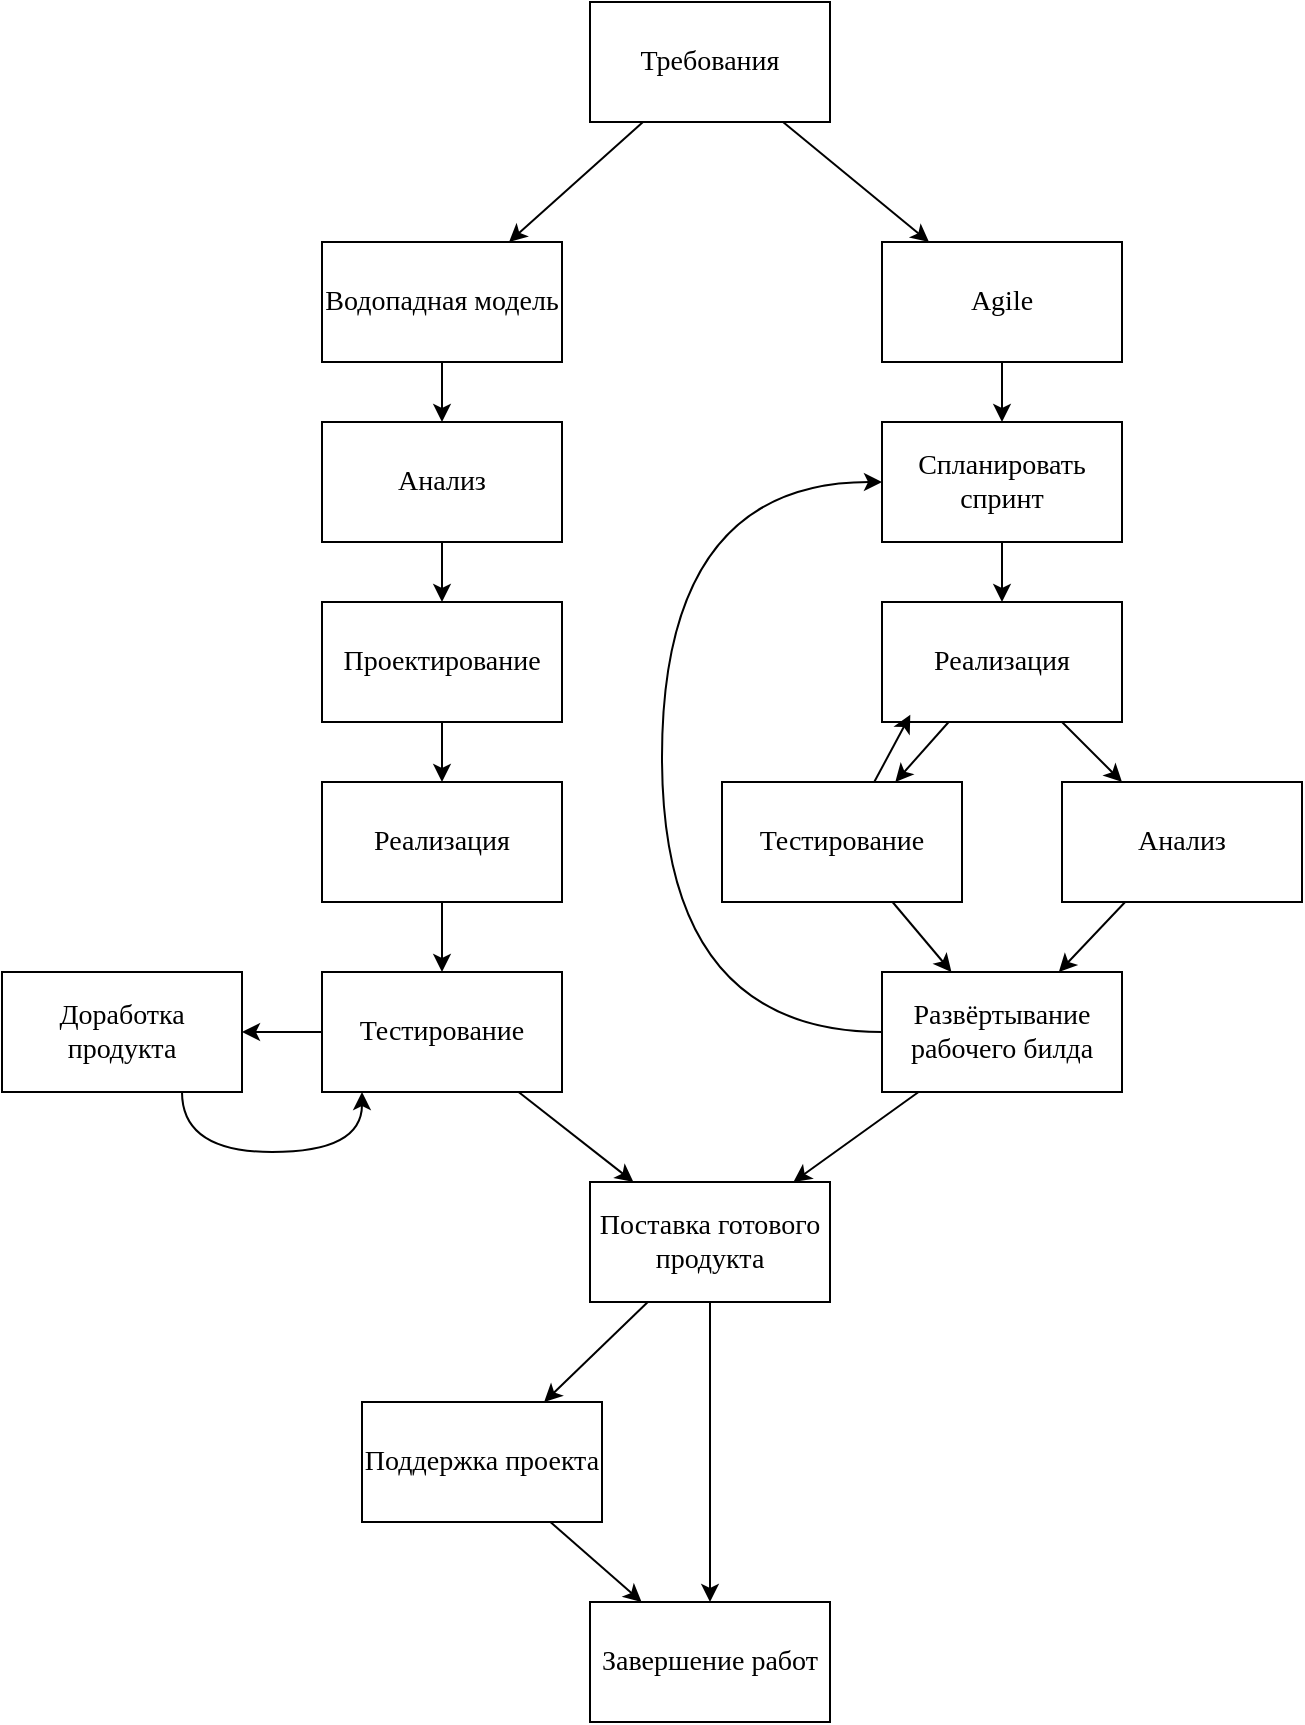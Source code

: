 <mxfile version="24.7.17" pages="3">
  <diagram name="Страница — 1" id="aA7bOtdCgf06aZ_jErgO">
    <mxGraphModel dx="2004" dy="1180" grid="1" gridSize="10" guides="1" tooltips="1" connect="1" arrows="1" fold="1" page="1" pageScale="1" pageWidth="827" pageHeight="1169" math="0" shadow="0">
      <root>
        <mxCell id="0" />
        <mxCell id="1" parent="0" />
        <mxCell id="afy33qSFAnjXrNSiMizE-1" value="Требования" style="rounded=0;whiteSpace=wrap;html=1;fontFamily=Times New Roman;fontSize=14;" parent="1" vertex="1">
          <mxGeometry x="354" y="100" width="120" height="60" as="geometry" />
        </mxCell>
        <mxCell id="afy33qSFAnjXrNSiMizE-2" value="Водопадная модель" style="rounded=0;whiteSpace=wrap;html=1;fontFamily=Times New Roman;fontSize=14;" parent="1" vertex="1">
          <mxGeometry x="220" y="220" width="120" height="60" as="geometry" />
        </mxCell>
        <mxCell id="afy33qSFAnjXrNSiMizE-3" value="Agile" style="rounded=0;whiteSpace=wrap;html=1;fontFamily=Times New Roman;fontSize=14;" parent="1" vertex="1">
          <mxGeometry x="500" y="220" width="120" height="60" as="geometry" />
        </mxCell>
        <mxCell id="afy33qSFAnjXrNSiMizE-4" value="" style="endArrow=classic;html=1;rounded=0;fontFamily=Times New Roman;fontSize=14;" parent="1" source="afy33qSFAnjXrNSiMizE-1" target="afy33qSFAnjXrNSiMizE-2" edge="1">
          <mxGeometry width="50" height="50" relative="1" as="geometry">
            <mxPoint x="320" y="410" as="sourcePoint" />
            <mxPoint x="370" y="360" as="targetPoint" />
          </mxGeometry>
        </mxCell>
        <mxCell id="afy33qSFAnjXrNSiMizE-5" value="" style="endArrow=classic;html=1;rounded=0;fontFamily=Times New Roman;fontSize=14;" parent="1" source="afy33qSFAnjXrNSiMizE-1" target="afy33qSFAnjXrNSiMizE-3" edge="1">
          <mxGeometry width="50" height="50" relative="1" as="geometry">
            <mxPoint x="380" y="300" as="sourcePoint" />
            <mxPoint x="430" y="250" as="targetPoint" />
          </mxGeometry>
        </mxCell>
        <mxCell id="afy33qSFAnjXrNSiMizE-9" value="" style="edgeStyle=orthogonalEdgeStyle;rounded=0;orthogonalLoop=1;jettySize=auto;html=1;fontFamily=Times New Roman;fontSize=14;" parent="1" source="afy33qSFAnjXrNSiMizE-6" target="afy33qSFAnjXrNSiMizE-8" edge="1">
          <mxGeometry relative="1" as="geometry" />
        </mxCell>
        <mxCell id="afy33qSFAnjXrNSiMizE-6" value="Анализ" style="rounded=0;whiteSpace=wrap;html=1;fontFamily=Times New Roman;fontSize=14;" parent="1" vertex="1">
          <mxGeometry x="220" y="310" width="120" height="60" as="geometry" />
        </mxCell>
        <mxCell id="afy33qSFAnjXrNSiMizE-7" value="" style="endArrow=classic;html=1;rounded=0;fontFamily=Times New Roman;fontSize=14;" parent="1" source="afy33qSFAnjXrNSiMizE-2" target="afy33qSFAnjXrNSiMizE-6" edge="1">
          <mxGeometry width="50" height="50" relative="1" as="geometry">
            <mxPoint x="380" y="350" as="sourcePoint" />
            <mxPoint x="430" y="300" as="targetPoint" />
          </mxGeometry>
        </mxCell>
        <mxCell id="afy33qSFAnjXrNSiMizE-11" value="" style="edgeStyle=orthogonalEdgeStyle;rounded=0;orthogonalLoop=1;jettySize=auto;html=1;fontFamily=Times New Roman;fontSize=14;" parent="1" source="afy33qSFAnjXrNSiMizE-8" target="afy33qSFAnjXrNSiMizE-10" edge="1">
          <mxGeometry relative="1" as="geometry" />
        </mxCell>
        <mxCell id="afy33qSFAnjXrNSiMizE-8" value="Проектирование" style="rounded=0;whiteSpace=wrap;html=1;fontFamily=Times New Roman;fontSize=14;" parent="1" vertex="1">
          <mxGeometry x="220" y="400" width="120" height="60" as="geometry" />
        </mxCell>
        <mxCell id="afy33qSFAnjXrNSiMizE-10" value="Реализация" style="rounded=0;whiteSpace=wrap;html=1;fontFamily=Times New Roman;fontSize=14;" parent="1" vertex="1">
          <mxGeometry x="220" y="490" width="120" height="60" as="geometry" />
        </mxCell>
        <mxCell id="afy33qSFAnjXrNSiMizE-17" value="" style="rounded=0;orthogonalLoop=1;jettySize=auto;html=1;fontFamily=Times New Roman;fontSize=14;" parent="1" source="afy33qSFAnjXrNSiMizE-14" target="afy33qSFAnjXrNSiMizE-16" edge="1">
          <mxGeometry relative="1" as="geometry" />
        </mxCell>
        <mxCell id="afy33qSFAnjXrNSiMizE-14" value="Спланировать спринт" style="rounded=0;whiteSpace=wrap;html=1;fontFamily=Times New Roman;fontSize=14;" parent="1" vertex="1">
          <mxGeometry x="500" y="310" width="120" height="60" as="geometry" />
        </mxCell>
        <mxCell id="afy33qSFAnjXrNSiMizE-15" value="" style="endArrow=classic;html=1;rounded=0;fontFamily=Times New Roman;fontSize=14;" parent="1" source="afy33qSFAnjXrNSiMizE-3" target="afy33qSFAnjXrNSiMizE-14" edge="1">
          <mxGeometry width="50" height="50" relative="1" as="geometry">
            <mxPoint x="440" y="490" as="sourcePoint" />
            <mxPoint x="490" y="440" as="targetPoint" />
          </mxGeometry>
        </mxCell>
        <mxCell id="afy33qSFAnjXrNSiMizE-20" value="" style="rounded=0;orthogonalLoop=1;jettySize=auto;html=1;fontFamily=Times New Roman;fontSize=14;" parent="1" source="afy33qSFAnjXrNSiMizE-16" target="afy33qSFAnjXrNSiMizE-19" edge="1">
          <mxGeometry relative="1" as="geometry" />
        </mxCell>
        <mxCell id="afy33qSFAnjXrNSiMizE-16" value="Реализация" style="rounded=0;whiteSpace=wrap;html=1;fontFamily=Times New Roman;fontSize=14;" parent="1" vertex="1">
          <mxGeometry x="500" y="400" width="120" height="60" as="geometry" />
        </mxCell>
        <mxCell id="afy33qSFAnjXrNSiMizE-19" value="Тестирование" style="rounded=0;whiteSpace=wrap;html=1;fontFamily=Times New Roman;fontSize=14;" parent="1" vertex="1">
          <mxGeometry x="420" y="490" width="120" height="60" as="geometry" />
        </mxCell>
        <mxCell id="afy33qSFAnjXrNSiMizE-21" value="Анализ" style="rounded=0;whiteSpace=wrap;html=1;fontFamily=Times New Roman;fontSize=14;" parent="1" vertex="1">
          <mxGeometry x="590" y="490" width="120" height="60" as="geometry" />
        </mxCell>
        <mxCell id="afy33qSFAnjXrNSiMizE-22" value="" style="endArrow=classic;html=1;rounded=0;fontFamily=Times New Roman;fontSize=14;" parent="1" source="afy33qSFAnjXrNSiMizE-16" target="afy33qSFAnjXrNSiMizE-21" edge="1">
          <mxGeometry width="50" height="50" relative="1" as="geometry">
            <mxPoint x="580" y="540" as="sourcePoint" />
            <mxPoint x="630" y="490" as="targetPoint" />
          </mxGeometry>
        </mxCell>
        <mxCell id="afy33qSFAnjXrNSiMizE-23" value="Развёртывание рабочего билда" style="rounded=0;whiteSpace=wrap;html=1;fontFamily=Times New Roman;fontSize=14;" parent="1" vertex="1">
          <mxGeometry x="500" y="585" width="120" height="60" as="geometry" />
        </mxCell>
        <mxCell id="afy33qSFAnjXrNSiMizE-24" value="" style="endArrow=classic;html=1;rounded=0;fontFamily=Times New Roman;fontSize=14;" parent="1" source="afy33qSFAnjXrNSiMizE-19" target="afy33qSFAnjXrNSiMizE-23" edge="1">
          <mxGeometry width="50" height="50" relative="1" as="geometry">
            <mxPoint x="590" y="550" as="sourcePoint" />
            <mxPoint x="640" y="500" as="targetPoint" />
          </mxGeometry>
        </mxCell>
        <mxCell id="afy33qSFAnjXrNSiMizE-25" value="" style="endArrow=classic;html=1;rounded=0;fontFamily=Times New Roman;fontSize=14;" parent="1" source="afy33qSFAnjXrNSiMizE-21" target="afy33qSFAnjXrNSiMizE-23" edge="1">
          <mxGeometry width="50" height="50" relative="1" as="geometry">
            <mxPoint x="620" y="540" as="sourcePoint" />
            <mxPoint x="670" y="490" as="targetPoint" />
          </mxGeometry>
        </mxCell>
        <mxCell id="afy33qSFAnjXrNSiMizE-26" value="" style="endArrow=classic;html=1;rounded=0;edgeStyle=orthogonalEdgeStyle;curved=1;fontFamily=Times New Roman;fontSize=14;" parent="1" source="afy33qSFAnjXrNSiMizE-23" target="afy33qSFAnjXrNSiMizE-14" edge="1">
          <mxGeometry width="50" height="50" relative="1" as="geometry">
            <mxPoint x="500" y="730" as="sourcePoint" />
            <mxPoint x="550" y="680" as="targetPoint" />
            <Array as="points">
              <mxPoint x="390" y="615" />
              <mxPoint x="390" y="340" />
            </Array>
          </mxGeometry>
        </mxCell>
        <mxCell id="afy33qSFAnjXrNSiMizE-27" value="Тестирование" style="rounded=0;whiteSpace=wrap;html=1;fontFamily=Times New Roman;fontSize=14;" parent="1" vertex="1">
          <mxGeometry x="220" y="585" width="120" height="60" as="geometry" />
        </mxCell>
        <mxCell id="afy33qSFAnjXrNSiMizE-28" value="" style="endArrow=classic;html=1;rounded=0;fontFamily=Times New Roman;fontSize=14;" parent="1" source="afy33qSFAnjXrNSiMizE-10" target="afy33qSFAnjXrNSiMizE-27" edge="1">
          <mxGeometry width="50" height="50" relative="1" as="geometry">
            <mxPoint x="280" y="644.5" as="sourcePoint" />
            <mxPoint x="460" y="670" as="targetPoint" />
          </mxGeometry>
        </mxCell>
        <mxCell id="afy33qSFAnjXrNSiMizE-29" value="Поставка готового продукта" style="rounded=0;whiteSpace=wrap;html=1;fontFamily=Times New Roman;fontSize=14;" parent="1" vertex="1">
          <mxGeometry x="354" y="690" width="120" height="60" as="geometry" />
        </mxCell>
        <mxCell id="afy33qSFAnjXrNSiMizE-30" value="" style="endArrow=classic;html=1;rounded=0;fontFamily=Times New Roman;fontSize=14;" parent="1" source="afy33qSFAnjXrNSiMizE-27" target="afy33qSFAnjXrNSiMizE-41" edge="1">
          <mxGeometry width="50" height="50" relative="1" as="geometry">
            <mxPoint x="420" y="685" as="sourcePoint" />
            <mxPoint x="380" y="685" as="targetPoint" />
          </mxGeometry>
        </mxCell>
        <mxCell id="afy33qSFAnjXrNSiMizE-31" value="Поддержка проекта" style="rounded=0;whiteSpace=wrap;html=1;fontFamily=Times New Roman;fontSize=14;" parent="1" vertex="1">
          <mxGeometry x="240" y="800" width="120" height="60" as="geometry" />
        </mxCell>
        <mxCell id="afy33qSFAnjXrNSiMizE-32" value="" style="endArrow=classic;html=1;rounded=0;fontFamily=Times New Roman;fontSize=14;" parent="1" source="afy33qSFAnjXrNSiMizE-29" target="afy33qSFAnjXrNSiMizE-31" edge="1">
          <mxGeometry width="50" height="50" relative="1" as="geometry">
            <mxPoint x="430" y="740" as="sourcePoint" />
            <mxPoint x="480" y="690" as="targetPoint" />
          </mxGeometry>
        </mxCell>
        <mxCell id="afy33qSFAnjXrNSiMizE-37" value="" style="endArrow=classic;html=1;rounded=0;fontFamily=Times New Roman;fontSize=14;" parent="1" source="afy33qSFAnjXrNSiMizE-23" target="afy33qSFAnjXrNSiMizE-29" edge="1">
          <mxGeometry width="50" height="50" relative="1" as="geometry">
            <mxPoint x="480" y="780" as="sourcePoint" />
            <mxPoint x="530" y="730" as="targetPoint" />
          </mxGeometry>
        </mxCell>
        <mxCell id="afy33qSFAnjXrNSiMizE-38" value="Завершение работ" style="rounded=0;whiteSpace=wrap;html=1;fontFamily=Times New Roman;fontSize=14;" parent="1" vertex="1">
          <mxGeometry x="354" y="900" width="120" height="60" as="geometry" />
        </mxCell>
        <mxCell id="afy33qSFAnjXrNSiMizE-39" value="" style="endArrow=classic;html=1;rounded=0;fontFamily=Times New Roman;fontSize=14;" parent="1" source="afy33qSFAnjXrNSiMizE-29" target="afy33qSFAnjXrNSiMizE-38" edge="1">
          <mxGeometry width="50" height="50" relative="1" as="geometry">
            <mxPoint x="500" y="830" as="sourcePoint" />
            <mxPoint x="550" y="780" as="targetPoint" />
          </mxGeometry>
        </mxCell>
        <mxCell id="afy33qSFAnjXrNSiMizE-40" value="" style="endArrow=classic;html=1;rounded=0;fontFamily=Times New Roman;fontSize=14;" parent="1" source="afy33qSFAnjXrNSiMizE-31" target="afy33qSFAnjXrNSiMizE-38" edge="1">
          <mxGeometry width="50" height="50" relative="1" as="geometry">
            <mxPoint x="530" y="850" as="sourcePoint" />
            <mxPoint x="580" y="800" as="targetPoint" />
          </mxGeometry>
        </mxCell>
        <mxCell id="afy33qSFAnjXrNSiMizE-41" value="Доработка продукта" style="rounded=0;whiteSpace=wrap;html=1;fontFamily=Times New Roman;fontSize=14;" parent="1" vertex="1">
          <mxGeometry x="60" y="585" width="120" height="60" as="geometry" />
        </mxCell>
        <mxCell id="afy33qSFAnjXrNSiMizE-43" value="" style="endArrow=classic;html=1;rounded=0;edgeStyle=orthogonalEdgeStyle;curved=1;fontFamily=Times New Roman;fontSize=14;" parent="1" source="afy33qSFAnjXrNSiMizE-41" target="afy33qSFAnjXrNSiMizE-27" edge="1">
          <mxGeometry width="50" height="50" relative="1" as="geometry">
            <mxPoint x="250" y="815" as="sourcePoint" />
            <mxPoint x="170" y="675" as="targetPoint" />
            <Array as="points">
              <mxPoint x="150" y="675" />
              <mxPoint x="240" y="675" />
            </Array>
          </mxGeometry>
        </mxCell>
        <mxCell id="afy33qSFAnjXrNSiMizE-44" value="" style="endArrow=classic;html=1;rounded=0;fontFamily=Times New Roman;fontSize=14;" parent="1" source="afy33qSFAnjXrNSiMizE-27" target="afy33qSFAnjXrNSiMizE-29" edge="1">
          <mxGeometry width="50" height="50" relative="1" as="geometry">
            <mxPoint x="370" y="820" as="sourcePoint" />
            <mxPoint x="420" y="770" as="targetPoint" />
          </mxGeometry>
        </mxCell>
        <mxCell id="bPq6DJoKIRvN3e0ZZee8-3" value="" style="endArrow=classic;html=1;rounded=0;entryX=0.118;entryY=0.94;entryDx=0;entryDy=0;entryPerimeter=0;fontFamily=Times New Roman;fontSize=14;" edge="1" parent="1" source="afy33qSFAnjXrNSiMizE-19" target="afy33qSFAnjXrNSiMizE-16">
          <mxGeometry width="50" height="50" relative="1" as="geometry">
            <mxPoint x="430" y="460" as="sourcePoint" />
            <mxPoint x="480" y="410" as="targetPoint" />
          </mxGeometry>
        </mxCell>
      </root>
    </mxGraphModel>
  </diagram>
  <diagram id="bLMgbOUDMmcYGZHKKz9Y" name="Страница — 2">
    <mxGraphModel dx="-279" dy="490" grid="1" gridSize="10" guides="1" tooltips="1" connect="1" arrows="1" fold="1" page="1" pageScale="1" pageWidth="827" pageHeight="1169" math="0" shadow="0">
      <root>
        <mxCell id="0" />
        <mxCell id="1" parent="0" />
        <mxCell id="MkuqjTEGJsyZVSZrknZY-1" value="" style="edgeStyle=orthogonalEdgeStyle;rounded=0;orthogonalLoop=1;jettySize=auto;html=1;fontFamily=Times New Roman;fontSize=14;" edge="1" parent="1" source="MkuqjTEGJsyZVSZrknZY-2" target="MkuqjTEGJsyZVSZrknZY-3">
          <mxGeometry relative="1" as="geometry" />
        </mxCell>
        <mxCell id="MkuqjTEGJsyZVSZrknZY-2" value="&lt;span style=&quot;font-size: 14px;&quot;&gt;П1(10, Ф1 и Ф2)&lt;/span&gt;" style="rounded=1;whiteSpace=wrap;html=1;fontFamily=Times New Roman;fontSize=14;" vertex="1" parent="1">
          <mxGeometry x="1175" y="60" width="110" height="30" as="geometry" />
        </mxCell>
        <mxCell id="MkuqjTEGJsyZVSZrknZY-3" value="&lt;span style=&quot;font-size: 14px;&quot;&gt;Д1&lt;/span&gt;" style="ellipse;whiteSpace=wrap;html=1;rounded=1;fontFamily=Times New Roman;fontSize=14;" vertex="1" parent="1">
          <mxGeometry x="1210" y="120" width="40" height="30" as="geometry" />
        </mxCell>
        <mxCell id="MkuqjTEGJsyZVSZrknZY-4" value="" style="edgeStyle=orthogonalEdgeStyle;rounded=0;orthogonalLoop=1;jettySize=auto;html=1;fontFamily=Times New Roman;fontSize=14;" edge="1" parent="1" source="MkuqjTEGJsyZVSZrknZY-5" target="MkuqjTEGJsyZVSZrknZY-8">
          <mxGeometry relative="1" as="geometry" />
        </mxCell>
        <mxCell id="MkuqjTEGJsyZVSZrknZY-5" value="&lt;span style=&quot;font-size: 14px; line-height: 150%;&quot;&gt;П2&lt;/span&gt;&lt;span style=&quot;font-size: 14px; line-height: 150%;&quot;&gt;(9, &lt;/span&gt;&lt;span style=&quot;font-size: 14px; line-height: 150%;&quot;&gt;Д1&lt;/span&gt;&lt;span style=&quot;font-size: 14px; line-height: 150%;&quot;&gt; и &lt;/span&gt;&lt;span style=&quot;font-size: 14px; line-height: 150%;&quot;&gt;Ф3&lt;/span&gt;&lt;span style=&quot;font-size: 14px; line-height: 150%;&quot;&gt;)&lt;/span&gt;" style="rounded=1;whiteSpace=wrap;html=1;fontFamily=Times New Roman;fontSize=14;" vertex="1" parent="1">
          <mxGeometry x="1070" y="180" width="100" height="30" as="geometry" />
        </mxCell>
        <mxCell id="MkuqjTEGJsyZVSZrknZY-6" value="" style="endArrow=classic;html=1;rounded=0;fontFamily=Times New Roman;fontSize=14;" edge="1" parent="1" source="MkuqjTEGJsyZVSZrknZY-3" target="MkuqjTEGJsyZVSZrknZY-5">
          <mxGeometry width="50" height="50" relative="1" as="geometry">
            <mxPoint x="1270" y="310" as="sourcePoint" />
            <mxPoint x="1320" y="260" as="targetPoint" />
          </mxGeometry>
        </mxCell>
        <mxCell id="MkuqjTEGJsyZVSZrknZY-7" value="" style="edgeStyle=orthogonalEdgeStyle;rounded=0;orthogonalLoop=1;jettySize=auto;html=1;fontFamily=Times New Roman;fontSize=14;" edge="1" parent="1" source="MkuqjTEGJsyZVSZrknZY-8" target="MkuqjTEGJsyZVSZrknZY-15">
          <mxGeometry relative="1" as="geometry" />
        </mxCell>
        <mxCell id="MkuqjTEGJsyZVSZrknZY-8" value="&lt;span style=&quot;font-size: 14px;&quot;&gt;Д2&lt;/span&gt;" style="ellipse;whiteSpace=wrap;html=1;rounded=1;fontFamily=Times New Roman;fontSize=14;" vertex="1" parent="1">
          <mxGeometry x="1105" y="240" width="30" height="30" as="geometry" />
        </mxCell>
        <mxCell id="MkuqjTEGJsyZVSZrknZY-9" value="" style="edgeStyle=orthogonalEdgeStyle;rounded=0;orthogonalLoop=1;jettySize=auto;html=1;fontFamily=Times New Roman;fontSize=14;" edge="1" parent="1" source="MkuqjTEGJsyZVSZrknZY-10" target="MkuqjTEGJsyZVSZrknZY-13">
          <mxGeometry relative="1" as="geometry" />
        </mxCell>
        <mxCell id="MkuqjTEGJsyZVSZrknZY-10" value="&lt;span style=&quot;font-size: 14px; line-height: 150%;&quot;&gt;П3&lt;/span&gt;&lt;span style=&quot;font-size: 14px; line-height: 150%;&quot;&gt;(9, &lt;/span&gt;&lt;span style=&quot;font-size: 14px; line-height: 150%;&quot;&gt;Д1&lt;/span&gt;&lt;span style=&quot;font-size: 14px; line-height: 150%;&quot;&gt; и &lt;/span&gt;&lt;span style=&quot;font-size: 14px; line-height: 150%;&quot;&gt;Ф4&lt;/span&gt;&lt;span style=&quot;font-size: 14px; line-height: 150%;&quot;&gt;)&amp;nbsp;&lt;/span&gt;" style="rounded=1;whiteSpace=wrap;html=1;fontFamily=Times New Roman;fontSize=14;" vertex="1" parent="1">
          <mxGeometry x="1290" y="180" width="110" height="30" as="geometry" />
        </mxCell>
        <mxCell id="MkuqjTEGJsyZVSZrknZY-11" value="" style="endArrow=classic;html=1;rounded=0;fontFamily=Times New Roman;fontSize=14;" edge="1" parent="1" source="MkuqjTEGJsyZVSZrknZY-3" target="MkuqjTEGJsyZVSZrknZY-10">
          <mxGeometry width="50" height="50" relative="1" as="geometry">
            <mxPoint x="1260" y="480" as="sourcePoint" />
            <mxPoint x="1310" y="430" as="targetPoint" />
          </mxGeometry>
        </mxCell>
        <mxCell id="MkuqjTEGJsyZVSZrknZY-12" value="" style="edgeStyle=orthogonalEdgeStyle;rounded=0;orthogonalLoop=1;jettySize=auto;html=1;fontFamily=Times New Roman;fontSize=14;" edge="1" parent="1" source="MkuqjTEGJsyZVSZrknZY-13" target="MkuqjTEGJsyZVSZrknZY-36">
          <mxGeometry relative="1" as="geometry" />
        </mxCell>
        <mxCell id="MkuqjTEGJsyZVSZrknZY-13" value="Д3" style="ellipse;whiteSpace=wrap;html=1;rounded=1;fontFamily=Times New Roman;fontSize=14;" vertex="1" parent="1">
          <mxGeometry x="1325" y="240" width="40" height="30" as="geometry" />
        </mxCell>
        <mxCell id="MkuqjTEGJsyZVSZrknZY-14" value="" style="edgeStyle=orthogonalEdgeStyle;rounded=0;orthogonalLoop=1;jettySize=auto;html=1;fontFamily=Times New Roman;fontSize=14;" edge="1" parent="1" source="MkuqjTEGJsyZVSZrknZY-15" target="MkuqjTEGJsyZVSZrknZY-17">
          <mxGeometry relative="1" as="geometry" />
        </mxCell>
        <mxCell id="MkuqjTEGJsyZVSZrknZY-15" value="&lt;span style=&quot;font-size: 14px;&quot;&gt;П4(8, Д2)&amp;nbsp;&lt;/span&gt;" style="whiteSpace=wrap;html=1;rounded=1;fontFamily=Times New Roman;fontSize=14;" vertex="1" parent="1">
          <mxGeometry x="1085" y="300" width="70" height="30" as="geometry" />
        </mxCell>
        <mxCell id="MkuqjTEGJsyZVSZrknZY-16" value="" style="edgeStyle=orthogonalEdgeStyle;rounded=0;orthogonalLoop=1;jettySize=auto;html=1;fontFamily=Times New Roman;fontSize=14;" edge="1" parent="1" source="MkuqjTEGJsyZVSZrknZY-17" target="MkuqjTEGJsyZVSZrknZY-19">
          <mxGeometry relative="1" as="geometry" />
        </mxCell>
        <mxCell id="MkuqjTEGJsyZVSZrknZY-17" value="Д4" style="ellipse;whiteSpace=wrap;html=1;rounded=1;fontFamily=Times New Roman;fontSize=14;" vertex="1" parent="1">
          <mxGeometry x="1105" y="360" width="30" height="30" as="geometry" />
        </mxCell>
        <mxCell id="MkuqjTEGJsyZVSZrknZY-18" value="" style="edgeStyle=orthogonalEdgeStyle;rounded=0;orthogonalLoop=1;jettySize=auto;html=1;fontFamily=Times New Roman;fontSize=14;" edge="1" parent="1" source="MkuqjTEGJsyZVSZrknZY-19" target="MkuqjTEGJsyZVSZrknZY-21">
          <mxGeometry relative="1" as="geometry" />
        </mxCell>
        <mxCell id="MkuqjTEGJsyZVSZrknZY-19" value="&lt;span style=&quot;font-size: 14px; line-height: 150%;&quot;&gt;П5&lt;/span&gt;&lt;span style=&quot;font-size: 14px; line-height: 150%;&quot;&gt;(7, &lt;/span&gt;&lt;span style=&quot;font-size: 14px; line-height: 150%;&quot;&gt;Д4&lt;/span&gt;&lt;span style=&quot;font-size: 14px; line-height: 150%;&quot;&gt;)&lt;/span&gt;" style="whiteSpace=wrap;html=1;rounded=1;fontFamily=Times New Roman;fontSize=14;" vertex="1" parent="1">
          <mxGeometry x="1090" y="420" width="60" height="30" as="geometry" />
        </mxCell>
        <mxCell id="MkuqjTEGJsyZVSZrknZY-20" value="" style="edgeStyle=orthogonalEdgeStyle;rounded=0;orthogonalLoop=1;jettySize=auto;html=1;fontFamily=Times New Roman;fontSize=14;" edge="1" parent="1" source="MkuqjTEGJsyZVSZrknZY-21" target="MkuqjTEGJsyZVSZrknZY-23">
          <mxGeometry relative="1" as="geometry" />
        </mxCell>
        <mxCell id="MkuqjTEGJsyZVSZrknZY-21" value="Д5" style="ellipse;whiteSpace=wrap;html=1;rounded=1;fontFamily=Times New Roman;fontSize=14;" vertex="1" parent="1">
          <mxGeometry x="1105" y="480" width="30" height="30" as="geometry" />
        </mxCell>
        <mxCell id="MkuqjTEGJsyZVSZrknZY-22" value="" style="edgeStyle=orthogonalEdgeStyle;rounded=0;orthogonalLoop=1;jettySize=auto;html=1;fontFamily=Times New Roman;fontSize=14;" edge="1" parent="1" source="MkuqjTEGJsyZVSZrknZY-23" target="MkuqjTEGJsyZVSZrknZY-25">
          <mxGeometry relative="1" as="geometry" />
        </mxCell>
        <mxCell id="MkuqjTEGJsyZVSZrknZY-23" value="&lt;span style=&quot;font-size: 14px; line-height: 150%;&quot;&gt;П6&lt;/span&gt;&lt;span style=&quot;font-size: 14px; line-height: 150%;&quot;&gt;(6, &lt;/span&gt;&lt;span style=&quot;font-size: 14px; line-height: 150%;&quot;&gt;Д5&lt;/span&gt;&lt;span style=&quot;font-size: 14px; line-height: 150%;&quot;&gt;)&lt;/span&gt;" style="whiteSpace=wrap;html=1;rounded=1;fontFamily=Times New Roman;fontSize=14;" vertex="1" parent="1">
          <mxGeometry x="1090" y="540" width="60" height="30" as="geometry" />
        </mxCell>
        <mxCell id="MkuqjTEGJsyZVSZrknZY-24" value="" style="edgeStyle=orthogonalEdgeStyle;rounded=0;orthogonalLoop=1;jettySize=auto;html=1;fontFamily=Times New Roman;fontSize=14;" edge="1" parent="1" source="MkuqjTEGJsyZVSZrknZY-25" target="MkuqjTEGJsyZVSZrknZY-27">
          <mxGeometry relative="1" as="geometry" />
        </mxCell>
        <mxCell id="MkuqjTEGJsyZVSZrknZY-25" value="Д6" style="ellipse;whiteSpace=wrap;html=1;rounded=1;fontFamily=Times New Roman;fontSize=14;" vertex="1" parent="1">
          <mxGeometry x="1105" y="600" width="30" height="30" as="geometry" />
        </mxCell>
        <mxCell id="MkuqjTEGJsyZVSZrknZY-26" value="" style="edgeStyle=orthogonalEdgeStyle;rounded=0;orthogonalLoop=1;jettySize=auto;html=1;fontFamily=Times New Roman;fontSize=14;" edge="1" parent="1" source="MkuqjTEGJsyZVSZrknZY-27" target="MkuqjTEGJsyZVSZrknZY-30">
          <mxGeometry relative="1" as="geometry" />
        </mxCell>
        <mxCell id="MkuqjTEGJsyZVSZrknZY-27" value="&lt;span style=&quot;font-size: 14px; line-height: 150%;&quot;&gt;П7&lt;/span&gt;&lt;span style=&quot;font-size: 14px; line-height: 150%;&quot;&gt;(5, &lt;/span&gt;&lt;span style=&quot;font-size: 14px; line-height: 150%;&quot;&gt;Д6&lt;/span&gt;&lt;span style=&quot;font-size: 14px; line-height: 150%;&quot;&gt; или &lt;/span&gt;&lt;span style=&quot;font-size: 14px; line-height: 150%;&quot;&gt;Д8&lt;/span&gt;&lt;span style=&quot;font-size: 14px; line-height: 150%;&quot;&gt;)&lt;/span&gt;" style="whiteSpace=wrap;html=1;rounded=1;fontFamily=Times New Roman;fontSize=14;" vertex="1" parent="1">
          <mxGeometry x="1065" y="660" width="110" height="30" as="geometry" />
        </mxCell>
        <mxCell id="MkuqjTEGJsyZVSZrknZY-28" value="" style="edgeStyle=orthogonalEdgeStyle;rounded=0;orthogonalLoop=1;jettySize=auto;html=1;fontFamily=Times New Roman;fontSize=14;" edge="1" parent="1" source="MkuqjTEGJsyZVSZrknZY-30" target="MkuqjTEGJsyZVSZrknZY-32">
          <mxGeometry relative="1" as="geometry" />
        </mxCell>
        <mxCell id="MkuqjTEGJsyZVSZrknZY-29" value="" style="rounded=0;orthogonalLoop=1;jettySize=auto;html=1;fontFamily=Times New Roman;fontSize=14;" edge="1" parent="1" source="MkuqjTEGJsyZVSZrknZY-30" target="MkuqjTEGJsyZVSZrknZY-55">
          <mxGeometry relative="1" as="geometry" />
        </mxCell>
        <mxCell id="MkuqjTEGJsyZVSZrknZY-30" value="Д7" style="ellipse;whiteSpace=wrap;html=1;rounded=1;fontFamily=Times New Roman;fontSize=14;" vertex="1" parent="1">
          <mxGeometry x="1105" y="720" width="30" height="30" as="geometry" />
        </mxCell>
        <mxCell id="MkuqjTEGJsyZVSZrknZY-31" value="" style="edgeStyle=orthogonalEdgeStyle;rounded=0;orthogonalLoop=1;jettySize=auto;html=1;fontFamily=Times New Roman;fontSize=14;" edge="1" parent="1" source="MkuqjTEGJsyZVSZrknZY-32" target="MkuqjTEGJsyZVSZrknZY-33">
          <mxGeometry relative="1" as="geometry" />
        </mxCell>
        <mxCell id="MkuqjTEGJsyZVSZrknZY-32" value="&lt;span style=&quot;font-size: 14px; line-height: 150%;&quot;&gt;П8&lt;/span&gt;&lt;span style=&quot;font-size: 14px; line-height: 150%;&quot;&gt;(4, &lt;/span&gt;&lt;span style=&quot;font-size: 14px; line-height: 150%;&quot;&gt;Д7&lt;/span&gt;&lt;span style=&quot;font-size: 14px; line-height: 150%;&quot;&gt; и не &lt;/span&gt;&lt;span style=&quot;font-size: 14px; line-height: 150%;&quot;&gt;Ф6&lt;/span&gt;&lt;span style=&quot;font-size: 14px; line-height: 150%;&quot;&gt;)&lt;/span&gt;" style="whiteSpace=wrap;html=1;rounded=1;fontFamily=Times New Roman;fontSize=14;" vertex="1" parent="1">
          <mxGeometry x="960" y="720" width="110" height="30" as="geometry" />
        </mxCell>
        <mxCell id="MkuqjTEGJsyZVSZrknZY-33" value="Д8" style="ellipse;whiteSpace=wrap;html=1;rounded=1;fontFamily=Times New Roman;fontSize=14;" vertex="1" parent="1">
          <mxGeometry x="1000" y="660" width="30" height="30" as="geometry" />
        </mxCell>
        <mxCell id="MkuqjTEGJsyZVSZrknZY-34" value="" style="endArrow=classic;html=1;rounded=0;fontFamily=Times New Roman;fontSize=14;" edge="1" parent="1" source="MkuqjTEGJsyZVSZrknZY-33" target="MkuqjTEGJsyZVSZrknZY-27">
          <mxGeometry width="50" height="50" relative="1" as="geometry">
            <mxPoint x="995" y="945" as="sourcePoint" />
            <mxPoint x="1045" y="895" as="targetPoint" />
          </mxGeometry>
        </mxCell>
        <mxCell id="MkuqjTEGJsyZVSZrknZY-35" value="" style="rounded=0;orthogonalLoop=1;jettySize=auto;html=1;fontFamily=Times New Roman;fontSize=14;" edge="1" parent="1" source="MkuqjTEGJsyZVSZrknZY-36" target="MkuqjTEGJsyZVSZrknZY-69">
          <mxGeometry relative="1" as="geometry">
            <mxPoint x="1390" y="710" as="targetPoint" />
          </mxGeometry>
        </mxCell>
        <mxCell id="MkuqjTEGJsyZVSZrknZY-36" value="&lt;span style=&quot;font-size: 14px; line-height: 150%;&quot;&gt;П9&lt;/span&gt;&lt;span style=&quot;font-size: 14px; line-height: 150%;&quot;&gt;(8, &lt;/span&gt;&lt;span style=&quot;font-size: 14px; line-height: 150%;&quot;&gt;Д3&lt;/span&gt;&lt;span style=&quot;font-size: 14px; line-height: 150%;&quot;&gt; или Д13 и не &lt;/span&gt;&lt;span style=&quot;font-size: 14px; line-height: 150%;&quot;&gt;Ф7&lt;/span&gt;&lt;span style=&quot;font-size: 14px; line-height: 150%;&quot;&gt;)&lt;/span&gt;" style="whiteSpace=wrap;html=1;rounded=1;fontFamily=Times New Roman;fontSize=14;" vertex="1" parent="1">
          <mxGeometry x="1255" y="300" width="180" height="30" as="geometry" />
        </mxCell>
        <mxCell id="MkuqjTEGJsyZVSZrknZY-37" value="" style="rounded=0;orthogonalLoop=1;jettySize=auto;html=1;fontFamily=Times New Roman;fontSize=14;" edge="1" parent="1" source="MkuqjTEGJsyZVSZrknZY-69" target="MkuqjTEGJsyZVSZrknZY-39">
          <mxGeometry relative="1" as="geometry">
            <mxPoint x="1380" y="790" as="sourcePoint" />
          </mxGeometry>
        </mxCell>
        <mxCell id="MkuqjTEGJsyZVSZrknZY-38" value="" style="edgeStyle=orthogonalEdgeStyle;rounded=0;orthogonalLoop=1;jettySize=auto;html=1;fontFamily=Times New Roman;fontSize=14;" edge="1" parent="1" source="MkuqjTEGJsyZVSZrknZY-39" target="MkuqjTEGJsyZVSZrknZY-41">
          <mxGeometry relative="1" as="geometry" />
        </mxCell>
        <mxCell id="MkuqjTEGJsyZVSZrknZY-39" value="&lt;span style=&quot;font-size: 14px; line-height: 150%;&quot;&gt;П10&lt;/span&gt;&lt;span style=&quot;font-size: 14px; line-height: 150%;&quot;&gt;(7, &lt;/span&gt;&lt;span style=&quot;font-size: 14px; line-height: 150%;&quot;&gt;Д8&lt;/span&gt;&lt;span style=&quot;font-size: 14px; line-height: 150%;&quot;&gt; или не Д11&lt;/span&gt;&lt;span style=&quot;font-size: 14px; line-height: 150%;&quot;&gt;)&lt;/span&gt;" style="whiteSpace=wrap;html=1;rounded=1;fontFamily=Times New Roman;fontSize=14;" vertex="1" parent="1">
          <mxGeometry x="1270" y="420" width="150" height="30" as="geometry" />
        </mxCell>
        <mxCell id="MkuqjTEGJsyZVSZrknZY-40" value="" style="edgeStyle=orthogonalEdgeStyle;rounded=0;orthogonalLoop=1;jettySize=auto;html=1;fontFamily=Times New Roman;fontSize=14;" edge="1" parent="1" source="MkuqjTEGJsyZVSZrknZY-41" target="MkuqjTEGJsyZVSZrknZY-43">
          <mxGeometry relative="1" as="geometry" />
        </mxCell>
        <mxCell id="MkuqjTEGJsyZVSZrknZY-41" value="Д10" style="ellipse;whiteSpace=wrap;html=1;rounded=1;fontFamily=Times New Roman;fontSize=14;" vertex="1" parent="1">
          <mxGeometry x="1320" y="480" width="50" height="30" as="geometry" />
        </mxCell>
        <mxCell id="MkuqjTEGJsyZVSZrknZY-42" value="" style="edgeStyle=orthogonalEdgeStyle;rounded=0;orthogonalLoop=1;jettySize=auto;html=1;fontFamily=Times New Roman;fontSize=14;" edge="1" parent="1" source="MkuqjTEGJsyZVSZrknZY-43" target="MkuqjTEGJsyZVSZrknZY-45">
          <mxGeometry relative="1" as="geometry" />
        </mxCell>
        <mxCell id="MkuqjTEGJsyZVSZrknZY-43" value="&lt;br style=&quot;font-size: 14px;&quot;&gt;&lt;span style=&quot;font-size: 14px; line-height: 150%;&quot;&gt;П11&lt;/span&gt;&lt;span style=&quot;font-size: 14px; line-height: 150%;&quot;&gt;(6, &lt;/span&gt;&lt;span style=&quot;font-size: 14px; line-height: 150%;&quot;&gt;Д10&lt;/span&gt;&lt;span style=&quot;font-size: 14px; line-height: 150%;&quot;&gt;)&lt;/span&gt;&lt;div style=&quot;font-size: 14px;&quot;&gt;&lt;br style=&quot;font-size: 14px;&quot;&gt;&lt;/div&gt;" style="whiteSpace=wrap;html=1;rounded=1;fontFamily=Times New Roman;fontSize=14;" vertex="1" parent="1">
          <mxGeometry x="1300" y="540" width="90" height="30" as="geometry" />
        </mxCell>
        <mxCell id="MkuqjTEGJsyZVSZrknZY-44" value="" style="edgeStyle=orthogonalEdgeStyle;rounded=0;orthogonalLoop=1;jettySize=auto;html=1;fontFamily=Times New Roman;fontSize=14;" edge="1" parent="1" source="MkuqjTEGJsyZVSZrknZY-45" target="MkuqjTEGJsyZVSZrknZY-51">
          <mxGeometry relative="1" as="geometry" />
        </mxCell>
        <mxCell id="MkuqjTEGJsyZVSZrknZY-45" value="Д11" style="ellipse;whiteSpace=wrap;html=1;rounded=1;fontFamily=Times New Roman;fontSize=14;" vertex="1" parent="1">
          <mxGeometry x="1320" y="600" width="50" height="30" as="geometry" />
        </mxCell>
        <mxCell id="MkuqjTEGJsyZVSZrknZY-46" value="" style="edgeStyle=orthogonalEdgeStyle;rounded=0;orthogonalLoop=1;jettySize=auto;html=1;fontFamily=Times New Roman;fontSize=14;" edge="1" parent="1" source="MkuqjTEGJsyZVSZrknZY-47" target="MkuqjTEGJsyZVSZrknZY-49">
          <mxGeometry relative="1" as="geometry" />
        </mxCell>
        <mxCell id="MkuqjTEGJsyZVSZrknZY-47" value="&lt;span style=&quot;font-size: 14px; line-height: 150%;&quot;&gt;П12&lt;/span&gt;&lt;span style=&quot;font-size: 14px; line-height: 150%;&quot;&gt;(6, &lt;/span&gt;&lt;span style=&quot;font-size: 14px; line-height: 150%;&quot;&gt;Д10&lt;/span&gt;&lt;span style=&quot;font-size: 14px; line-height: 150%;&quot;&gt; и &lt;/span&gt;&lt;span style=&quot;font-size: 14px; line-height: 150%;&quot;&gt;Ф9&lt;/span&gt;&lt;span style=&quot;font-size: 14px; line-height: 150%;&quot;&gt;)&lt;/span&gt;" style="rounded=1;whiteSpace=wrap;html=1;fontFamily=Times New Roman;fontSize=14;" vertex="1" parent="1">
          <mxGeometry x="1410" y="540" width="120" height="30" as="geometry" />
        </mxCell>
        <mxCell id="MkuqjTEGJsyZVSZrknZY-48" value="" style="endArrow=classic;html=1;rounded=0;fontFamily=Times New Roman;fontSize=14;" edge="1" parent="1" source="MkuqjTEGJsyZVSZrknZY-41" target="MkuqjTEGJsyZVSZrknZY-47">
          <mxGeometry width="50" height="50" relative="1" as="geometry">
            <mxPoint x="1480" y="1110" as="sourcePoint" />
            <mxPoint x="1530" y="1060" as="targetPoint" />
          </mxGeometry>
        </mxCell>
        <mxCell id="MkuqjTEGJsyZVSZrknZY-49" value="Д12" style="ellipse;whiteSpace=wrap;html=1;rounded=1;fontFamily=Times New Roman;fontSize=14;" vertex="1" parent="1">
          <mxGeometry x="1445" y="600" width="50" height="30" as="geometry" />
        </mxCell>
        <mxCell id="MkuqjTEGJsyZVSZrknZY-50" value="" style="edgeStyle=orthogonalEdgeStyle;rounded=0;orthogonalLoop=1;jettySize=auto;html=1;fontFamily=Times New Roman;fontSize=14;" edge="1" parent="1" source="MkuqjTEGJsyZVSZrknZY-51" target="MkuqjTEGJsyZVSZrknZY-53">
          <mxGeometry relative="1" as="geometry" />
        </mxCell>
        <mxCell id="MkuqjTEGJsyZVSZrknZY-51" value="&lt;span style=&quot;font-size: 14px; line-height: 150%;&quot;&gt;П13&lt;/span&gt;&lt;span style=&quot;font-size: 14px; line-height: 150%;&quot;&gt;(5, &lt;/span&gt;&lt;span style=&quot;font-size: 14px; line-height: 150%;&quot;&gt;Д11&lt;/span&gt;&lt;span style=&quot;font-size: 14px; line-height: 150%;&quot;&gt; и &lt;/span&gt;&lt;span style=&quot;font-size: 14px; line-height: 150%;&quot;&gt;Д12&lt;/span&gt;&lt;span style=&quot;font-size: 14px; line-height: 150%;&quot;&gt;)&lt;/span&gt;" style="whiteSpace=wrap;html=1;rounded=1;fontFamily=Times New Roman;fontSize=14;" vertex="1" parent="1">
          <mxGeometry x="1280" y="660" width="130" height="30" as="geometry" />
        </mxCell>
        <mxCell id="MkuqjTEGJsyZVSZrknZY-52" value="" style="endArrow=classic;html=1;rounded=0;fontFamily=Times New Roman;fontSize=14;" edge="1" parent="1" source="MkuqjTEGJsyZVSZrknZY-49" target="MkuqjTEGJsyZVSZrknZY-51">
          <mxGeometry width="50" height="50" relative="1" as="geometry">
            <mxPoint x="1535" y="785" as="sourcePoint" />
            <mxPoint x="1585" y="735" as="targetPoint" />
          </mxGeometry>
        </mxCell>
        <mxCell id="MkuqjTEGJsyZVSZrknZY-53" value="Д13" style="ellipse;whiteSpace=wrap;html=1;rounded=1;fontFamily=Times New Roman;fontSize=14;" vertex="1" parent="1">
          <mxGeometry x="1320" y="720" width="50" height="30" as="geometry" />
        </mxCell>
        <mxCell id="MkuqjTEGJsyZVSZrknZY-54" value="" style="edgeStyle=orthogonalEdgeStyle;rounded=0;orthogonalLoop=1;jettySize=auto;html=1;fontFamily=Times New Roman;fontSize=14;" edge="1" parent="1" source="MkuqjTEGJsyZVSZrknZY-55" target="MkuqjTEGJsyZVSZrknZY-62">
          <mxGeometry relative="1" as="geometry" />
        </mxCell>
        <mxCell id="MkuqjTEGJsyZVSZrknZY-55" value="&lt;span style=&quot;font-size: 14px; line-height: 150%;&quot;&gt;П14&lt;/span&gt;&lt;span style=&quot;font-size: 14px; line-height: 150%;&quot;&gt;(3, &lt;/span&gt;&lt;span style=&quot;font-size: 14px; line-height: 150%;&quot;&gt;Д7&lt;/span&gt;&lt;span style=&quot;font-size: 14px; line-height: 150%;&quot;&gt; и &lt;/span&gt;&lt;span style=&quot;font-size: 14px; line-height: 150%;&quot;&gt;Ф6&lt;/span&gt;&lt;span style=&quot;font-size: 14px; line-height: 150%;&quot;&gt; или &lt;/span&gt;&lt;span style=&quot;font-size: 14px; line-height: 150%;&quot;&gt;Д13&lt;/span&gt;&lt;span style=&quot;font-size: 14px; line-height: 150%;&quot;&gt; и &lt;/span&gt;&lt;span style=&quot;font-size: 14px; line-height: 150%;&quot;&gt;Ф7&lt;/span&gt;&lt;span style=&quot;font-size: 14px; line-height: 150%;&quot;&gt;)&lt;/span&gt;" style="whiteSpace=wrap;html=1;rounded=1;fontFamily=Times New Roman;fontSize=14;" vertex="1" parent="1">
          <mxGeometry x="1135" y="780" width="200" height="30" as="geometry" />
        </mxCell>
        <mxCell id="MkuqjTEGJsyZVSZrknZY-56" value="" style="endArrow=classic;html=1;rounded=0;fontFamily=Times New Roman;fontSize=14;" edge="1" parent="1" source="MkuqjTEGJsyZVSZrknZY-53" target="MkuqjTEGJsyZVSZrknZY-55">
          <mxGeometry width="50" height="50" relative="1" as="geometry">
            <mxPoint x="1345" y="865" as="sourcePoint" />
            <mxPoint x="1395" y="815" as="targetPoint" />
          </mxGeometry>
        </mxCell>
        <mxCell id="MkuqjTEGJsyZVSZrknZY-57" value="" style="endArrow=classic;html=1;rounded=0;edgeStyle=orthogonalEdgeStyle;curved=1;fontFamily=Times New Roman;fontSize=14;" edge="1" parent="1" source="MkuqjTEGJsyZVSZrknZY-69" target="MkuqjTEGJsyZVSZrknZY-36">
          <mxGeometry width="50" height="50" relative="1" as="geometry">
            <mxPoint x="1170" y="1270" as="sourcePoint" />
            <mxPoint x="1180" y="800" as="targetPoint" />
            <Array as="points" />
          </mxGeometry>
        </mxCell>
        <mxCell id="MkuqjTEGJsyZVSZrknZY-58" value="" style="edgeStyle=orthogonalEdgeStyle;rounded=0;orthogonalLoop=1;jettySize=auto;html=1;fontFamily=Times New Roman;fontSize=14;" edge="1" parent="1" source="MkuqjTEGJsyZVSZrknZY-59" target="MkuqjTEGJsyZVSZrknZY-61">
          <mxGeometry relative="1" as="geometry" />
        </mxCell>
        <mxCell id="MkuqjTEGJsyZVSZrknZY-59" value="&lt;span style=&quot;font-size: 14px; line-height: 150%;&quot;&gt;П15&lt;/span&gt;&lt;span style=&quot;font-size: 14px; line-height: 150%;&quot;&gt;(2, &lt;/span&gt;&lt;span style=&quot;font-size: 14px; line-height: 150%;&quot;&gt;Д14&lt;/span&gt;&lt;span style=&quot;font-size: 14px; line-height: 150%;&quot;&gt; и &lt;/span&gt;&lt;span style=&quot;font-size: 14px; line-height: 150%;&quot;&gt;Ф4&lt;/span&gt;&lt;span style=&quot;font-size: 14px; line-height: 150%;&quot;&gt;)&lt;/span&gt;" style="whiteSpace=wrap;html=1;rounded=1;fontFamily=Times New Roman;fontSize=14;" vertex="1" parent="1">
          <mxGeometry x="1085" y="900" width="120" height="30" as="geometry" />
        </mxCell>
        <mxCell id="MkuqjTEGJsyZVSZrknZY-60" value="" style="rounded=0;orthogonalLoop=1;jettySize=auto;html=1;fontFamily=Times New Roman;fontSize=14;" edge="1" parent="1" source="MkuqjTEGJsyZVSZrknZY-61" target="MkuqjTEGJsyZVSZrknZY-65">
          <mxGeometry relative="1" as="geometry" />
        </mxCell>
        <mxCell id="MkuqjTEGJsyZVSZrknZY-61" value="Д15" style="ellipse;whiteSpace=wrap;html=1;rounded=1;fontFamily=Times New Roman;fontSize=14;" vertex="1" parent="1">
          <mxGeometry x="1120" y="960" width="50" height="30" as="geometry" />
        </mxCell>
        <mxCell id="MkuqjTEGJsyZVSZrknZY-62" value="Д14" style="ellipse;whiteSpace=wrap;html=1;rounded=1;fontFamily=Times New Roman;fontSize=14;" vertex="1" parent="1">
          <mxGeometry x="1210" y="840" width="50" height="30" as="geometry" />
        </mxCell>
        <mxCell id="MkuqjTEGJsyZVSZrknZY-63" value="" style="endArrow=classic;html=1;rounded=0;fontFamily=Times New Roman;fontSize=14;" edge="1" parent="1" source="MkuqjTEGJsyZVSZrknZY-62" target="MkuqjTEGJsyZVSZrknZY-59">
          <mxGeometry width="50" height="50" relative="1" as="geometry">
            <mxPoint x="1485" y="935" as="sourcePoint" />
            <mxPoint x="1535" y="885" as="targetPoint" />
          </mxGeometry>
        </mxCell>
        <mxCell id="MkuqjTEGJsyZVSZrknZY-64" value="" style="edgeStyle=orthogonalEdgeStyle;rounded=0;orthogonalLoop=1;jettySize=auto;html=1;fontFamily=Times New Roman;fontSize=14;" edge="1" parent="1" source="MkuqjTEGJsyZVSZrknZY-65" target="MkuqjTEGJsyZVSZrknZY-67">
          <mxGeometry relative="1" as="geometry" />
        </mxCell>
        <mxCell id="MkuqjTEGJsyZVSZrknZY-65" value="&lt;span style=&quot;font-size: 14px; line-height: 150%;&quot;&gt;П16&lt;/span&gt;&lt;span style=&quot;font-size: 14px; line-height: 150%;&quot;&gt;(1, &lt;/span&gt;&lt;span style=&quot;font-size: 14px; line-height: 150%;&quot;&gt;Д14&lt;/span&gt;&lt;span style=&quot;font-size: 14px; line-height: 150%;&quot;&gt; и &lt;/span&gt;&lt;span style=&quot;font-size: 14px; line-height: 150%;&quot;&gt;Ф3&lt;/span&gt;&lt;span style=&quot;font-size: 14px; line-height: 150%;&quot;&gt; или (&lt;/span&gt;&lt;span style=&quot;font-size: 14px; line-height: 150%;&quot;&gt;Д15&lt;/span&gt;&lt;span style=&quot;font-size: 14px; line-height: 150%;&quot;&gt;, и &lt;/span&gt;&lt;span style=&quot;font-size: 14px; line-height: 150%;&quot;&gt;Ф4&lt;/span&gt;&lt;span style=&quot;font-size: 14px; line-height: 150%;&quot;&gt;, и &lt;/span&gt;&lt;span style=&quot;font-size: 14px; line-height: 150%;&quot;&gt;Ф10&lt;/span&gt;&lt;span style=&quot;font-size: 14px; line-height: 150%;&quot;&gt;))&lt;/span&gt;" style="whiteSpace=wrap;html=1;rounded=1;fontFamily=Times New Roman;fontSize=14;" vertex="1" parent="1">
          <mxGeometry x="1105" y="1020" width="260" height="30" as="geometry" />
        </mxCell>
        <mxCell id="MkuqjTEGJsyZVSZrknZY-66" value="" style="endArrow=classic;html=1;rounded=0;fontFamily=Times New Roman;fontSize=14;" edge="1" parent="1" source="MkuqjTEGJsyZVSZrknZY-62" target="MkuqjTEGJsyZVSZrknZY-65">
          <mxGeometry width="50" height="50" relative="1" as="geometry">
            <mxPoint x="1415" y="1035" as="sourcePoint" />
            <mxPoint x="1465" y="985" as="targetPoint" />
          </mxGeometry>
        </mxCell>
        <mxCell id="MkuqjTEGJsyZVSZrknZY-67" value="Д16" style="ellipse;whiteSpace=wrap;html=1;rounded=1;fontFamily=Times New Roman;fontSize=14;" vertex="1" parent="1">
          <mxGeometry x="1210" y="1080" width="50" height="30" as="geometry" />
        </mxCell>
        <mxCell id="MkuqjTEGJsyZVSZrknZY-68" value="" style="endArrow=classic;html=1;rounded=0;edgeStyle=orthogonalEdgeStyle;curved=1;fontFamily=Times New Roman;fontSize=14;" edge="1" parent="1" source="MkuqjTEGJsyZVSZrknZY-53" target="MkuqjTEGJsyZVSZrknZY-36">
          <mxGeometry width="50" height="50" relative="1" as="geometry">
            <mxPoint x="1325" y="1640" as="sourcePoint" />
            <mxPoint x="1345" y="330" as="targetPoint" />
            <Array as="points">
              <mxPoint x="1550" y="740" />
              <mxPoint x="1550" y="315" />
            </Array>
          </mxGeometry>
        </mxCell>
        <mxCell id="MkuqjTEGJsyZVSZrknZY-69" value="&lt;font style=&quot;font-size: 14px;&quot; face=&quot;Times New Roman&quot;&gt;Д8&lt;/font&gt;" style="ellipse;whiteSpace=wrap;html=1;" vertex="1" parent="1">
          <mxGeometry x="1325" y="360" width="40" height="30" as="geometry" />
        </mxCell>
      </root>
    </mxGraphModel>
  </diagram>
  <diagram id="MalLiOUkH_xJJcQpCzqx" name="Страница — 3">
    <mxGraphModel dx="2741" dy="2238" grid="1" gridSize="10" guides="1" tooltips="1" connect="1" arrows="1" fold="1" page="1" pageScale="1" pageWidth="827" pageHeight="1169" math="0" shadow="0">
      <root>
        <mxCell id="0" />
        <mxCell id="1" parent="0" />
        <mxCell id="KI0RYZDf01X-BQ7ROaHb-1" value="&lt;span style=&quot;font-size: 13px;&quot;&gt;&lt;b style=&quot;font-size: 13px;&quot;&gt;Проект&lt;/b&gt;&lt;/span&gt;" style="ellipse;whiteSpace=wrap;html=1;fontFamily=Times New Roman;fontSize=13;fillColor=#dae8fc;strokeColor=#6c8ebf;" parent="1" vertex="1">
          <mxGeometry x="370" y="-190" width="120" height="80" as="geometry" />
        </mxCell>
        <mxCell id="KI0RYZDf01X-BQ7ROaHb-5" value="&lt;span style=&quot;font-size: 13px;&quot;&gt;&lt;i style=&quot;font-size: 13px;&quot;&gt;Сроки&lt;/i&gt;&lt;/span&gt;" style="ellipse;whiteSpace=wrap;html=1;fontFamily=Times New Roman;fontSize=13;fillColor=#e1d5e7;strokeColor=#9673a6;" parent="1" vertex="1">
          <mxGeometry x="250" y="-584" width="120" height="80" as="geometry" />
        </mxCell>
        <mxCell id="KI0RYZDf01X-BQ7ROaHb-6" value="&lt;span style=&quot;font-size: 13px;&quot;&gt;&lt;i style=&quot;font-size: 13px;&quot;&gt;Требования&lt;/i&gt;&lt;/span&gt;" style="ellipse;whiteSpace=wrap;html=1;fontFamily=Times New Roman;fontSize=13;fillColor=#e1d5e7;strokeColor=#9673a6;" parent="1" vertex="1">
          <mxGeometry x="110" y="-530" width="120" height="80" as="geometry" />
        </mxCell>
        <mxCell id="KI0RYZDf01X-BQ7ROaHb-7" value="&lt;span style=&quot;font-size: 13px;&quot;&gt;&lt;i style=&quot;font-size: 13px;&quot;&gt;Бюджет&lt;/i&gt;&lt;/span&gt;" style="ellipse;whiteSpace=wrap;html=1;fontFamily=Times New Roman;fontSize=13;fillColor=#e1d5e7;strokeColor=#9673a6;" parent="1" vertex="1">
          <mxGeometry x="-40" y="-480" width="120" height="80" as="geometry" />
        </mxCell>
        <mxCell id="KI0RYZDf01X-BQ7ROaHb-10" value="" style="endArrow=classic;html=1;rounded=0;fontFamily=Times New Roman;fontSize=13;" parent="1" source="KI0RYZDf01X-BQ7ROaHb-1" target="KI0RYZDf01X-BQ7ROaHb-5" edge="1">
          <mxGeometry relative="1" as="geometry">
            <mxPoint x="340" y="-120" as="sourcePoint" />
            <mxPoint x="260" y="-160" as="targetPoint" />
          </mxGeometry>
        </mxCell>
        <mxCell id="KI0RYZDf01X-BQ7ROaHb-11" value="Имеет" style="edgeLabel;resizable=0;html=1;;align=center;verticalAlign=middle;fontFamily=Times New Roman;fontSize=13;" parent="KI0RYZDf01X-BQ7ROaHb-10" connectable="0" vertex="1">
          <mxGeometry relative="1" as="geometry" />
        </mxCell>
        <mxCell id="KI0RYZDf01X-BQ7ROaHb-12" value="" style="endArrow=classic;html=1;rounded=0;fontFamily=Times New Roman;fontSize=13;" parent="1" source="KI0RYZDf01X-BQ7ROaHb-1" target="KI0RYZDf01X-BQ7ROaHb-7" edge="1">
          <mxGeometry relative="1" as="geometry">
            <mxPoint x="360" y="-110" as="sourcePoint" />
            <mxPoint x="280" y="-150" as="targetPoint" />
          </mxGeometry>
        </mxCell>
        <mxCell id="KI0RYZDf01X-BQ7ROaHb-13" value="Имеет" style="edgeLabel;resizable=0;html=1;;align=center;verticalAlign=middle;fontFamily=Times New Roman;fontSize=13;" parent="KI0RYZDf01X-BQ7ROaHb-12" connectable="0" vertex="1">
          <mxGeometry relative="1" as="geometry" />
        </mxCell>
        <mxCell id="KI0RYZDf01X-BQ7ROaHb-14" value="" style="endArrow=classic;html=1;rounded=0;fontFamily=Times New Roman;fontSize=13;" parent="1" source="KI0RYZDf01X-BQ7ROaHb-1" target="KI0RYZDf01X-BQ7ROaHb-6" edge="1">
          <mxGeometry relative="1" as="geometry">
            <mxPoint x="350" y="-90" as="sourcePoint" />
            <mxPoint x="270" y="-130" as="targetPoint" />
          </mxGeometry>
        </mxCell>
        <mxCell id="KI0RYZDf01X-BQ7ROaHb-15" value="Имеет" style="edgeLabel;resizable=0;html=1;;align=center;verticalAlign=middle;fontFamily=Times New Roman;fontSize=13;" parent="KI0RYZDf01X-BQ7ROaHb-14" connectable="0" vertex="1">
          <mxGeometry relative="1" as="geometry" />
        </mxCell>
        <mxCell id="KI0RYZDf01X-BQ7ROaHb-18" value="&lt;span style=&quot;font-size: 13px;&quot;&gt;&lt;span style=&quot;font-size: 13px;&quot;&gt;&lt;b style=&quot;font-size: 13px;&quot;&gt;Исполнитель&lt;/b&gt;&lt;/span&gt;&lt;/span&gt;" style="ellipse;whiteSpace=wrap;html=1;fontFamily=Times New Roman;fontSize=13;fontStyle=0;fillColor=#dae8fc;strokeColor=#6c8ebf;" parent="1" vertex="1">
          <mxGeometry x="370" y="340" width="120" height="80" as="geometry" />
        </mxCell>
        <mxCell id="KI0RYZDf01X-BQ7ROaHb-19" value="&lt;span style=&quot;font-size: 13px;&quot;&gt;&lt;span style=&quot;font-size: 13px;&quot;&gt;&lt;span style=&quot;font-size: 13px;&quot;&gt;&lt;b style=&quot;font-size: 13px;&quot;&gt;Модель ЖЦ&lt;/b&gt;&lt;/span&gt;&lt;/span&gt;&lt;/span&gt;" style="ellipse;whiteSpace=wrap;html=1;fontFamily=Times New Roman;fontSize=13;fontStyle=0;fillColor=#dae8fc;strokeColor=#6c8ebf;" parent="1" vertex="1">
          <mxGeometry x="150" y="-70" width="120" height="80" as="geometry" />
        </mxCell>
        <mxCell id="KI0RYZDf01X-BQ7ROaHb-23" value="&lt;span style=&quot;font-size: 13px;&quot;&gt;&lt;b style=&quot;font-size: 13px;&quot;&gt;Заказчик&lt;/b&gt;&lt;/span&gt;" style="ellipse;whiteSpace=wrap;html=1;fontSize=13;fontFamily=Times New Roman;fillColor=#dae8fc;strokeColor=#6c8ebf;" parent="1" vertex="1">
          <mxGeometry x="610" y="-60" width="120" height="80" as="geometry" />
        </mxCell>
        <mxCell id="KI0RYZDf01X-BQ7ROaHb-25" value="&lt;span style=&quot;font-size: 13px;&quot;&gt;&lt;span style=&quot;font-size: 13px;&quot;&gt;Анализ&lt;/span&gt;&lt;/span&gt;" style="ellipse;whiteSpace=wrap;html=1;fontStyle=0;fontSize=13;fontFamily=Times New Roman;" parent="1" vertex="1">
          <mxGeometry x="-360" y="-30" width="120" height="80" as="geometry" />
        </mxCell>
        <mxCell id="KI0RYZDf01X-BQ7ROaHb-26" value="&lt;span style=&quot;font-size: 13px;&quot;&gt;&lt;span style=&quot;font-size: 13px;&quot;&gt;Проектирование&lt;/span&gt;&lt;/span&gt;" style="ellipse;whiteSpace=wrap;html=1;fontStyle=0;fontSize=13;fontFamily=Times New Roman;" parent="1" vertex="1">
          <mxGeometry x="-360" y="120" width="120" height="80" as="geometry" />
        </mxCell>
        <mxCell id="KI0RYZDf01X-BQ7ROaHb-27" value="&lt;span style=&quot;font-size: 13px;&quot;&gt;Реализация&lt;/span&gt;" style="ellipse;whiteSpace=wrap;html=1;fontStyle=0;fontSize=13;fontFamily=Times New Roman;" parent="1" vertex="1">
          <mxGeometry x="-360" y="260" width="120" height="80" as="geometry" />
        </mxCell>
        <mxCell id="KI0RYZDf01X-BQ7ROaHb-28" value="&lt;span style=&quot;font-size: 13px;&quot;&gt;Тестирование&lt;/span&gt;" style="ellipse;whiteSpace=wrap;html=1;fontStyle=0;fontSize=13;fontFamily=Times New Roman;" parent="1" vertex="1">
          <mxGeometry x="-360" y="390" width="120" height="80" as="geometry" />
        </mxCell>
        <mxCell id="KI0RYZDf01X-BQ7ROaHb-29" value="&lt;span style=&quot;font-size: 13px;&quot;&gt;Доработка продукта&lt;/span&gt;" style="ellipse;whiteSpace=wrap;html=1;fontStyle=0;fontSize=13;fontFamily=Times New Roman;" parent="1" vertex="1">
          <mxGeometry x="-360" y="520" width="120" height="80" as="geometry" />
        </mxCell>
        <mxCell id="KI0RYZDf01X-BQ7ROaHb-30" value="&lt;span style=&quot;font-size: 13px;&quot;&gt;Поставка готового продукта&lt;/span&gt;" style="ellipse;whiteSpace=wrap;html=1;fontStyle=0;fontSize=13;fontFamily=Times New Roman;" parent="1" vertex="1">
          <mxGeometry x="-350" y="650" width="120" height="80" as="geometry" />
        </mxCell>
        <mxCell id="KI0RYZDf01X-BQ7ROaHb-32" value="&lt;span style=&quot;font-size: 13px;&quot;&gt;Поддержка проекта&lt;/span&gt;" style="ellipse;whiteSpace=wrap;html=1;fontStyle=0;fontSize=13;fontFamily=Times New Roman;" parent="1" vertex="1">
          <mxGeometry x="-350" y="780" width="120" height="80" as="geometry" />
        </mxCell>
        <mxCell id="KI0RYZDf01X-BQ7ROaHb-34" value="&lt;span style=&quot;font-size: 13px;&quot;&gt;Завершение работ&lt;/span&gt;" style="ellipse;whiteSpace=wrap;html=1;fontStyle=0;fontSize=13;fontFamily=Times New Roman;" parent="1" vertex="1">
          <mxGeometry x="-350" y="910.0" width="120" height="80" as="geometry" />
        </mxCell>
        <mxCell id="KI0RYZDf01X-BQ7ROaHb-40" value="&lt;span style=&quot;font-size: 13px;&quot;&gt;Спринт&lt;/span&gt;" style="ellipse;whiteSpace=wrap;html=1;fontStyle=0;fontSize=13;fontFamily=Times New Roman;" parent="1" vertex="1">
          <mxGeometry x="-360" y="-160.0" width="120" height="80" as="geometry" />
        </mxCell>
        <mxCell id="KI0RYZDf01X-BQ7ROaHb-41" value="&lt;b style=&quot;font-size: 13px;&quot;&gt;&lt;font style=&quot;font-size: 13px;&quot;&gt;Этап&lt;/font&gt;&lt;/b&gt;" style="ellipse;whiteSpace=wrap;html=1;fillColor=#dae8fc;strokeColor=#6c8ebf;fontFamily=Times New Roman;fontSize=13;" parent="1" vertex="1">
          <mxGeometry x="150" y="170.0" width="120" height="80" as="geometry" />
        </mxCell>
        <mxCell id="KI0RYZDf01X-BQ7ROaHb-43" value="" style="endArrow=classic;html=1;rounded=0;fontFamily=Times New Roman;fontSize=13;" parent="1" source="KI0RYZDf01X-BQ7ROaHb-41" target="KI0RYZDf01X-BQ7ROaHb-19" edge="1">
          <mxGeometry relative="1" as="geometry">
            <mxPoint x="130" y="-10" as="sourcePoint" />
            <mxPoint x="230" y="-10" as="targetPoint" />
          </mxGeometry>
        </mxCell>
        <mxCell id="KI0RYZDf01X-BQ7ROaHb-44" value="Часть" style="edgeLabel;resizable=0;html=1;;align=center;verticalAlign=middle;fontFamily=Times New Roman;fontSize=13;" parent="KI0RYZDf01X-BQ7ROaHb-43" connectable="0" vertex="1">
          <mxGeometry relative="1" as="geometry" />
        </mxCell>
        <mxCell id="KI0RYZDf01X-BQ7ROaHb-46" value="&lt;i style=&quot;font-size: 13px;&quot;&gt;Результат&lt;/i&gt;" style="ellipse;whiteSpace=wrap;html=1;fillColor=#e1d5e7;strokeColor=#9673a6;fontFamily=Times New Roman;fontSize=13;" parent="1" vertex="1">
          <mxGeometry x="-900" y="350.0" width="120" height="80" as="geometry" />
        </mxCell>
        <mxCell id="KI0RYZDf01X-BQ7ROaHb-47" value="" style="endArrow=classic;html=1;rounded=0;edgeStyle=orthogonalEdgeStyle;curved=1;fontFamily=Times New Roman;fontSize=13;" parent="1" source="KI0RYZDf01X-BQ7ROaHb-41" target="KI0RYZDf01X-BQ7ROaHb-46" edge="1">
          <mxGeometry relative="1" as="geometry">
            <mxPoint x="160" y="90" as="sourcePoint" />
            <mxPoint x="80" y="50" as="targetPoint" />
            <Array as="points">
              <mxPoint x="210" y="1090" />
              <mxPoint x="-860" y="1090" />
            </Array>
          </mxGeometry>
        </mxCell>
        <mxCell id="KI0RYZDf01X-BQ7ROaHb-48" value="Имеет" style="edgeLabel;resizable=0;html=1;;align=center;verticalAlign=middle;fontFamily=Times New Roman;fontSize=13;" parent="KI0RYZDf01X-BQ7ROaHb-47" connectable="0" vertex="1">
          <mxGeometry relative="1" as="geometry" />
        </mxCell>
        <mxCell id="KI0RYZDf01X-BQ7ROaHb-49" value="&lt;b style=&quot;font-size: 13px;&quot;&gt;Компания&lt;/b&gt;" style="ellipse;whiteSpace=wrap;html=1;fillColor=#dae8fc;strokeColor=#6c8ebf;fontFamily=Times New Roman;fontSize=13;" parent="1" vertex="1">
          <mxGeometry x="610" y="160.0" width="120" height="80" as="geometry" />
        </mxCell>
        <mxCell id="KI0RYZDf01X-BQ7ROaHb-50" value="" style="endArrow=classic;html=1;rounded=0;fontFamily=Times New Roman;fontSize=13;" parent="1" source="KI0RYZDf01X-BQ7ROaHb-18" target="KI0RYZDf01X-BQ7ROaHb-49" edge="1">
          <mxGeometry relative="1" as="geometry">
            <mxPoint x="520" y="-20" as="sourcePoint" />
            <mxPoint x="620" y="-20" as="targetPoint" />
          </mxGeometry>
        </mxCell>
        <mxCell id="KI0RYZDf01X-BQ7ROaHb-51" value="Наследник" style="edgeLabel;resizable=0;html=1;;align=center;verticalAlign=middle;fontFamily=Times New Roman;fontSize=13;" parent="KI0RYZDf01X-BQ7ROaHb-50" connectable="0" vertex="1">
          <mxGeometry relative="1" as="geometry" />
        </mxCell>
        <mxCell id="KI0RYZDf01X-BQ7ROaHb-52" value="" style="endArrow=classic;html=1;rounded=0;fontFamily=Times New Roman;fontSize=13;" parent="1" source="KI0RYZDf01X-BQ7ROaHb-23" target="KI0RYZDf01X-BQ7ROaHb-49" edge="1">
          <mxGeometry relative="1" as="geometry">
            <mxPoint x="449" y="-84" as="sourcePoint" />
            <mxPoint x="631" y="-66" as="targetPoint" />
          </mxGeometry>
        </mxCell>
        <mxCell id="KI0RYZDf01X-BQ7ROaHb-53" value="Наследник" style="edgeLabel;resizable=0;html=1;;align=center;verticalAlign=middle;fontFamily=Times New Roman;fontSize=13;" parent="KI0RYZDf01X-BQ7ROaHb-52" connectable="0" vertex="1">
          <mxGeometry relative="1" as="geometry" />
        </mxCell>
        <mxCell id="KI0RYZDf01X-BQ7ROaHb-54" value="" style="endArrow=classic;html=1;rounded=0;fontFamily=Times New Roman;fontSize=13;" parent="1" source="KI0RYZDf01X-BQ7ROaHb-18" target="KI0RYZDf01X-BQ7ROaHb-1" edge="1">
          <mxGeometry relative="1" as="geometry">
            <mxPoint x="300" y="-50" as="sourcePoint" />
            <mxPoint x="290" y="-80" as="targetPoint" />
          </mxGeometry>
        </mxCell>
        <mxCell id="KI0RYZDf01X-BQ7ROaHb-55" value="Реализует" style="edgeLabel;resizable=0;html=1;;align=center;verticalAlign=middle;fontFamily=Times New Roman;fontSize=13;" parent="KI0RYZDf01X-BQ7ROaHb-54" connectable="0" vertex="1">
          <mxGeometry relative="1" as="geometry" />
        </mxCell>
        <mxCell id="KI0RYZDf01X-BQ7ROaHb-56" value="" style="endArrow=classic;html=1;rounded=0;fontFamily=Times New Roman;fontSize=13;" parent="1" source="KI0RYZDf01X-BQ7ROaHb-23" target="KI0RYZDf01X-BQ7ROaHb-1" edge="1">
          <mxGeometry relative="1" as="geometry">
            <mxPoint x="420" y="-220" as="sourcePoint" />
            <mxPoint x="520" y="-220" as="targetPoint" />
          </mxGeometry>
        </mxCell>
        <mxCell id="KI0RYZDf01X-BQ7ROaHb-57" value="Хочет" style="edgeLabel;resizable=0;html=1;;align=center;verticalAlign=middle;fontFamily=Times New Roman;fontSize=13;" parent="KI0RYZDf01X-BQ7ROaHb-56" connectable="0" vertex="1">
          <mxGeometry relative="1" as="geometry" />
        </mxCell>
        <mxCell id="KI0RYZDf01X-BQ7ROaHb-58" value="" style="endArrow=classic;html=1;rounded=0;fontFamily=Times New Roman;fontSize=13;" parent="1" source="KI0RYZDf01X-BQ7ROaHb-18" target="KI0RYZDf01X-BQ7ROaHb-19" edge="1">
          <mxGeometry relative="1" as="geometry">
            <mxPoint x="180" y="-50" as="sourcePoint" />
            <mxPoint x="280" y="-50" as="targetPoint" />
          </mxGeometry>
        </mxCell>
        <mxCell id="KI0RYZDf01X-BQ7ROaHb-59" value="Использует" style="edgeLabel;resizable=0;html=1;;align=center;verticalAlign=middle;fontFamily=Times New Roman;fontSize=13;" parent="KI0RYZDf01X-BQ7ROaHb-58" connectable="0" vertex="1">
          <mxGeometry relative="1" as="geometry" />
        </mxCell>
        <mxCell id="KI0RYZDf01X-BQ7ROaHb-60" value="" style="endArrow=classic;html=1;rounded=0;fontFamily=Times New Roman;fontSize=13;" parent="1" source="KI0RYZDf01X-BQ7ROaHb-1" target="KI0RYZDf01X-BQ7ROaHb-19" edge="1">
          <mxGeometry relative="1" as="geometry">
            <mxPoint x="170" y="-270" as="sourcePoint" />
            <mxPoint x="270" y="-270" as="targetPoint" />
          </mxGeometry>
        </mxCell>
        <mxCell id="KI0RYZDf01X-BQ7ROaHb-61" value="Делается по" style="edgeLabel;resizable=0;html=1;;align=center;verticalAlign=middle;fontFamily=Times New Roman;fontSize=13;" parent="KI0RYZDf01X-BQ7ROaHb-60" connectable="0" vertex="1">
          <mxGeometry relative="1" as="geometry" />
        </mxCell>
        <mxCell id="KI0RYZDf01X-BQ7ROaHb-62" value="Agile" style="ellipse;whiteSpace=wrap;html=1;fontFamily=Times New Roman;fontSize=13;" parent="1" vertex="1">
          <mxGeometry x="-10" y="-210.0" width="120" height="80" as="geometry" />
        </mxCell>
        <mxCell id="KI0RYZDf01X-BQ7ROaHb-63" value="" style="endArrow=classic;html=1;rounded=0;fontFamily=Times New Roman;fontSize=13;" parent="1" source="KI0RYZDf01X-BQ7ROaHb-19" target="KI0RYZDf01X-BQ7ROaHb-62" edge="1">
          <mxGeometry relative="1" as="geometry">
            <mxPoint x="160" y="-280" as="sourcePoint" />
            <mxPoint x="260" y="-280" as="targetPoint" />
          </mxGeometry>
        </mxCell>
        <mxCell id="KI0RYZDf01X-BQ7ROaHb-64" value="Например" style="edgeLabel;resizable=0;html=1;;align=center;verticalAlign=middle;fontFamily=Times New Roman;fontSize=13;" parent="KI0RYZDf01X-BQ7ROaHb-63" connectable="0" vertex="1">
          <mxGeometry relative="1" as="geometry" />
        </mxCell>
        <mxCell id="KI0RYZDf01X-BQ7ROaHb-65" value="Водопадная модель" style="ellipse;whiteSpace=wrap;html=1;fontFamily=Times New Roman;fontSize=13;" parent="1" vertex="1">
          <mxGeometry x="-150" y="-110.0" width="120" height="80" as="geometry" />
        </mxCell>
        <mxCell id="KI0RYZDf01X-BQ7ROaHb-68" value="" style="endArrow=classic;html=1;rounded=0;fontFamily=Times New Roman;fontSize=13;" parent="1" source="KI0RYZDf01X-BQ7ROaHb-19" target="KI0RYZDf01X-BQ7ROaHb-65" edge="1">
          <mxGeometry relative="1" as="geometry">
            <mxPoint x="165" y="-173" as="sourcePoint" />
            <mxPoint x="75" y="-257" as="targetPoint" />
          </mxGeometry>
        </mxCell>
        <mxCell id="KI0RYZDf01X-BQ7ROaHb-69" value="Например" style="edgeLabel;resizable=0;html=1;;align=center;verticalAlign=middle;fontFamily=Times New Roman;fontSize=13;" parent="KI0RYZDf01X-BQ7ROaHb-68" connectable="0" vertex="1">
          <mxGeometry relative="1" as="geometry" />
        </mxCell>
        <mxCell id="KI0RYZDf01X-BQ7ROaHb-70" value="" style="endArrow=classic;html=1;rounded=0;fontFamily=Times New Roman;fontSize=13;" parent="1" source="KI0RYZDf01X-BQ7ROaHb-41" target="KI0RYZDf01X-BQ7ROaHb-40" edge="1">
          <mxGeometry relative="1" as="geometry">
            <mxPoint x="292" y="10" as="sourcePoint" />
            <mxPoint x="170" y="-6" as="targetPoint" />
          </mxGeometry>
        </mxCell>
        <mxCell id="KI0RYZDf01X-BQ7ROaHb-71" value="Например" style="edgeLabel;resizable=0;html=1;;align=center;verticalAlign=middle;fontFamily=Times New Roman;fontSize=13;" parent="KI0RYZDf01X-BQ7ROaHb-70" connectable="0" vertex="1">
          <mxGeometry relative="1" as="geometry" />
        </mxCell>
        <mxCell id="KI0RYZDf01X-BQ7ROaHb-72" value="" style="endArrow=classic;html=1;rounded=0;fontFamily=Times New Roman;fontSize=13;" parent="1" source="KI0RYZDf01X-BQ7ROaHb-40" target="KI0RYZDf01X-BQ7ROaHb-62" edge="1">
          <mxGeometry relative="1" as="geometry">
            <mxPoint x="-200" y="-150" as="sourcePoint" />
            <mxPoint x="-100" y="-150" as="targetPoint" />
          </mxGeometry>
        </mxCell>
        <mxCell id="KI0RYZDf01X-BQ7ROaHb-73" value="Относится к" style="edgeLabel;resizable=0;html=1;;align=center;verticalAlign=middle;fontFamily=Times New Roman;fontSize=13;" parent="KI0RYZDf01X-BQ7ROaHb-72" connectable="0" vertex="1">
          <mxGeometry relative="1" as="geometry" />
        </mxCell>
        <mxCell id="KI0RYZDf01X-BQ7ROaHb-74" value="Рабочий билд" style="ellipse;whiteSpace=wrap;html=1;fontFamily=Times New Roman;fontSize=13;" parent="1" vertex="1">
          <mxGeometry x="-650" y="-160.0" width="120" height="80" as="geometry" />
        </mxCell>
        <mxCell id="KI0RYZDf01X-BQ7ROaHb-75" value="" style="endArrow=classic;html=1;rounded=0;fontFamily=Times New Roman;fontSize=13;" parent="1" source="KI0RYZDf01X-BQ7ROaHb-46" target="KI0RYZDf01X-BQ7ROaHb-74" edge="1">
          <mxGeometry relative="1" as="geometry">
            <mxPoint x="-138" y="46" as="sourcePoint" />
            <mxPoint x="-260" y="30" as="targetPoint" />
          </mxGeometry>
        </mxCell>
        <mxCell id="KI0RYZDf01X-BQ7ROaHb-76" value="Например" style="edgeLabel;resizable=0;html=1;;align=center;verticalAlign=middle;fontFamily=Times New Roman;fontSize=13;" parent="KI0RYZDf01X-BQ7ROaHb-75" connectable="0" vertex="1">
          <mxGeometry relative="1" as="geometry" />
        </mxCell>
        <mxCell id="KI0RYZDf01X-BQ7ROaHb-77" value="" style="endArrow=classic;html=1;rounded=0;fontFamily=Times New Roman;fontSize=13;" parent="1" source="KI0RYZDf01X-BQ7ROaHb-40" target="KI0RYZDf01X-BQ7ROaHb-74" edge="1">
          <mxGeometry relative="1" as="geometry">
            <mxPoint x="-360" y="30" as="sourcePoint" />
            <mxPoint x="-260" y="30" as="targetPoint" />
          </mxGeometry>
        </mxCell>
        <mxCell id="KI0RYZDf01X-BQ7ROaHb-78" value="Позволяет получить" style="edgeLabel;resizable=0;html=1;;align=center;verticalAlign=middle;fontFamily=Times New Roman;fontSize=13;" parent="KI0RYZDf01X-BQ7ROaHb-77" connectable="0" vertex="1">
          <mxGeometry relative="1" as="geometry" />
        </mxCell>
        <mxCell id="KI0RYZDf01X-BQ7ROaHb-81" value="" style="endArrow=classic;html=1;rounded=0;fontFamily=Times New Roman;fontSize=13;" parent="1" source="KI0RYZDf01X-BQ7ROaHb-41" target="KI0RYZDf01X-BQ7ROaHb-25" edge="1">
          <mxGeometry relative="1" as="geometry">
            <mxPoint x="-178" y="246" as="sourcePoint" />
            <mxPoint x="40" y="180" as="targetPoint" />
          </mxGeometry>
        </mxCell>
        <mxCell id="KI0RYZDf01X-BQ7ROaHb-82" value="Например" style="edgeLabel;resizable=0;html=1;;align=center;verticalAlign=middle;fontFamily=Times New Roman;fontSize=13;" parent="KI0RYZDf01X-BQ7ROaHb-81" connectable="0" vertex="1">
          <mxGeometry relative="1" as="geometry" />
        </mxCell>
        <mxCell id="KI0RYZDf01X-BQ7ROaHb-83" value="" style="endArrow=classic;html=1;rounded=0;fontFamily=Times New Roman;fontSize=13;" parent="1" source="KI0RYZDf01X-BQ7ROaHb-25" target="KI0RYZDf01X-BQ7ROaHb-65" edge="1">
          <mxGeometry relative="1" as="geometry">
            <mxPoint x="138" y="200" as="sourcePoint" />
            <mxPoint x="250" y="112" as="targetPoint" />
          </mxGeometry>
        </mxCell>
        <mxCell id="KI0RYZDf01X-BQ7ROaHb-84" value="Относится к" style="edgeLabel;resizable=0;html=1;;align=center;verticalAlign=middle;fontFamily=Times New Roman;fontSize=13;" parent="KI0RYZDf01X-BQ7ROaHb-83" connectable="0" vertex="1">
          <mxGeometry relative="1" as="geometry" />
        </mxCell>
        <mxCell id="KI0RYZDf01X-BQ7ROaHb-87" value="Техническое задание" style="ellipse;whiteSpace=wrap;html=1;fontFamily=Times New Roman;fontSize=13;" parent="1" vertex="1">
          <mxGeometry x="-650" y="-30.0" width="120" height="80" as="geometry" />
        </mxCell>
        <mxCell id="KI0RYZDf01X-BQ7ROaHb-88" value="" style="endArrow=classic;html=1;rounded=0;fontFamily=Times New Roman;fontSize=13;" parent="1" source="KI0RYZDf01X-BQ7ROaHb-25" target="KI0RYZDf01X-BQ7ROaHb-87" edge="1">
          <mxGeometry relative="1" as="geometry">
            <mxPoint x="-304" y="230" as="sourcePoint" />
            <mxPoint x="-380" y="356" as="targetPoint" />
          </mxGeometry>
        </mxCell>
        <mxCell id="KI0RYZDf01X-BQ7ROaHb-89" value="Позволяет получить" style="edgeLabel;resizable=0;html=1;;align=center;verticalAlign=middle;fontFamily=Times New Roman;fontSize=13;" parent="KI0RYZDf01X-BQ7ROaHb-88" connectable="0" vertex="1">
          <mxGeometry relative="1" as="geometry" />
        </mxCell>
        <mxCell id="KI0RYZDf01X-BQ7ROaHb-90" value="" style="endArrow=classic;html=1;rounded=0;fontFamily=Times New Roman;fontSize=13;" parent="1" source="KI0RYZDf01X-BQ7ROaHb-46" target="KI0RYZDf01X-BQ7ROaHb-87" edge="1">
          <mxGeometry relative="1" as="geometry">
            <mxPoint x="-208" y="226" as="sourcePoint" />
            <mxPoint x="-330" y="210" as="targetPoint" />
          </mxGeometry>
        </mxCell>
        <mxCell id="KI0RYZDf01X-BQ7ROaHb-91" value="Например" style="edgeLabel;resizable=0;html=1;;align=center;verticalAlign=middle;fontFamily=Times New Roman;fontSize=13;" parent="KI0RYZDf01X-BQ7ROaHb-90" connectable="0" vertex="1">
          <mxGeometry relative="1" as="geometry" />
        </mxCell>
        <mxCell id="KI0RYZDf01X-BQ7ROaHb-92" value="" style="endArrow=classic;html=1;rounded=0;fontFamily=Times New Roman;fontSize=13;" parent="1" source="KI0RYZDf01X-BQ7ROaHb-41" target="KI0RYZDf01X-BQ7ROaHb-26" edge="1">
          <mxGeometry relative="1" as="geometry">
            <mxPoint x="152" y="386" as="sourcePoint" />
            <mxPoint x="30" y="370" as="targetPoint" />
          </mxGeometry>
        </mxCell>
        <mxCell id="KI0RYZDf01X-BQ7ROaHb-93" value="Например" style="edgeLabel;resizable=0;html=1;;align=center;verticalAlign=middle;fontFamily=Times New Roman;fontSize=13;" parent="KI0RYZDf01X-BQ7ROaHb-92" connectable="0" vertex="1">
          <mxGeometry relative="1" as="geometry" />
        </mxCell>
        <mxCell id="KI0RYZDf01X-BQ7ROaHb-94" value="" style="endArrow=classic;html=1;rounded=0;fontFamily=Times New Roman;fontSize=13;" parent="1" source="KI0RYZDf01X-BQ7ROaHb-26" target="KI0RYZDf01X-BQ7ROaHb-65" edge="1">
          <mxGeometry relative="1" as="geometry">
            <mxPoint x="80" y="108.0" as="sourcePoint" />
            <mxPoint x="192" y="20.0" as="targetPoint" />
          </mxGeometry>
        </mxCell>
        <mxCell id="KI0RYZDf01X-BQ7ROaHb-95" value="Относится к" style="edgeLabel;resizable=0;html=1;;align=center;verticalAlign=middle;fontFamily=Times New Roman;fontSize=13;" parent="KI0RYZDf01X-BQ7ROaHb-94" connectable="0" vertex="1">
          <mxGeometry relative="1" as="geometry" />
        </mxCell>
        <mxCell id="KI0RYZDf01X-BQ7ROaHb-96" value="Детальный проект" style="ellipse;whiteSpace=wrap;html=1;fontFamily=Times New Roman;fontSize=13;" parent="1" vertex="1">
          <mxGeometry x="-650" y="110.0" width="120" height="80" as="geometry" />
        </mxCell>
        <mxCell id="KI0RYZDf01X-BQ7ROaHb-97" value="" style="endArrow=classic;html=1;rounded=0;fontFamily=Times New Roman;fontSize=13;" parent="1" source="KI0RYZDf01X-BQ7ROaHb-26" target="KI0RYZDf01X-BQ7ROaHb-96" edge="1">
          <mxGeometry relative="1" as="geometry">
            <mxPoint x="426" y="20" as="sourcePoint" />
            <mxPoint x="350" y="146" as="targetPoint" />
          </mxGeometry>
        </mxCell>
        <mxCell id="KI0RYZDf01X-BQ7ROaHb-98" value="Позволяет получить" style="edgeLabel;resizable=0;html=1;;align=center;verticalAlign=middle;fontFamily=Times New Roman;fontSize=13;" parent="KI0RYZDf01X-BQ7ROaHb-97" connectable="0" vertex="1">
          <mxGeometry relative="1" as="geometry" />
        </mxCell>
        <mxCell id="KI0RYZDf01X-BQ7ROaHb-99" value="" style="endArrow=classic;html=1;rounded=0;fontFamily=Times New Roman;fontSize=13;" parent="1" source="KI0RYZDf01X-BQ7ROaHb-46" target="KI0RYZDf01X-BQ7ROaHb-96" edge="1">
          <mxGeometry relative="1" as="geometry">
            <mxPoint x="-358" y="436" as="sourcePoint" />
            <mxPoint x="-480" y="420" as="targetPoint" />
          </mxGeometry>
        </mxCell>
        <mxCell id="KI0RYZDf01X-BQ7ROaHb-100" value="Например" style="edgeLabel;resizable=0;html=1;;align=center;verticalAlign=middle;fontFamily=Times New Roman;fontSize=13;" parent="KI0RYZDf01X-BQ7ROaHb-99" connectable="0" vertex="1">
          <mxGeometry relative="1" as="geometry" />
        </mxCell>
        <mxCell id="KI0RYZDf01X-BQ7ROaHb-101" value="" style="endArrow=classic;html=1;rounded=0;fontFamily=Times New Roman;fontSize=13;" parent="1" source="KI0RYZDf01X-BQ7ROaHb-96" target="KI0RYZDf01X-BQ7ROaHb-87" edge="1">
          <mxGeometry relative="1" as="geometry">
            <mxPoint x="230" y="450" as="sourcePoint" />
            <mxPoint x="330" y="450" as="targetPoint" />
          </mxGeometry>
        </mxCell>
        <mxCell id="KI0RYZDf01X-BQ7ROaHb-102" value="Делается на основе" style="edgeLabel;resizable=0;html=1;;align=center;verticalAlign=middle;fontFamily=Times New Roman;fontSize=13;" parent="KI0RYZDf01X-BQ7ROaHb-101" connectable="0" vertex="1">
          <mxGeometry relative="1" as="geometry" />
        </mxCell>
        <mxCell id="KI0RYZDf01X-BQ7ROaHb-105" value="" style="endArrow=classic;html=1;rounded=0;fontFamily=Times New Roman;fontSize=13;" parent="1" source="KI0RYZDf01X-BQ7ROaHb-41" target="KI0RYZDf01X-BQ7ROaHb-27" edge="1">
          <mxGeometry relative="1" as="geometry">
            <mxPoint x="62" y="316" as="sourcePoint" />
            <mxPoint x="-60" y="300" as="targetPoint" />
          </mxGeometry>
        </mxCell>
        <mxCell id="KI0RYZDf01X-BQ7ROaHb-106" value="Например" style="edgeLabel;resizable=0;html=1;;align=center;verticalAlign=middle;fontFamily=Times New Roman;fontSize=13;" parent="KI0RYZDf01X-BQ7ROaHb-105" connectable="0" vertex="1">
          <mxGeometry relative="1" as="geometry" />
        </mxCell>
        <mxCell id="KI0RYZDf01X-BQ7ROaHb-107" value="Продукт" style="ellipse;whiteSpace=wrap;html=1;fontFamily=Times New Roman;fontSize=13;" parent="1" vertex="1">
          <mxGeometry x="-650" y="260.0" width="120" height="80" as="geometry" />
        </mxCell>
        <mxCell id="KI0RYZDf01X-BQ7ROaHb-108" value="" style="endArrow=classic;html=1;rounded=0;fontFamily=Times New Roman;fontSize=13;" parent="1" source="KI0RYZDf01X-BQ7ROaHb-46" target="KI0RYZDf01X-BQ7ROaHb-107" edge="1">
          <mxGeometry relative="1" as="geometry">
            <mxPoint x="-738" y="296" as="sourcePoint" />
            <mxPoint x="-860" y="280" as="targetPoint" />
          </mxGeometry>
        </mxCell>
        <mxCell id="KI0RYZDf01X-BQ7ROaHb-109" value="Например" style="edgeLabel;resizable=0;html=1;;align=center;verticalAlign=middle;fontFamily=Times New Roman;fontSize=13;" parent="KI0RYZDf01X-BQ7ROaHb-108" connectable="0" vertex="1">
          <mxGeometry relative="1" as="geometry" />
        </mxCell>
        <mxCell id="KI0RYZDf01X-BQ7ROaHb-110" value="" style="endArrow=classic;html=1;rounded=0;fontFamily=Times New Roman;fontSize=13;" parent="1" source="KI0RYZDf01X-BQ7ROaHb-107" target="KI0RYZDf01X-BQ7ROaHb-96" edge="1">
          <mxGeometry relative="1" as="geometry">
            <mxPoint x="-500" y="280" as="sourcePoint" />
            <mxPoint x="-500" y="220" as="targetPoint" />
          </mxGeometry>
        </mxCell>
        <mxCell id="KI0RYZDf01X-BQ7ROaHb-111" value="Делается на основе" style="edgeLabel;resizable=0;html=1;;align=center;verticalAlign=middle;fontFamily=Times New Roman;fontSize=13;" parent="KI0RYZDf01X-BQ7ROaHb-110" connectable="0" vertex="1">
          <mxGeometry relative="1" as="geometry" />
        </mxCell>
        <mxCell id="KI0RYZDf01X-BQ7ROaHb-112" value="" style="endArrow=classic;html=1;rounded=0;fontFamily=Times New Roman;fontSize=13;" parent="1" source="KI0RYZDf01X-BQ7ROaHb-27" target="KI0RYZDf01X-BQ7ROaHb-107" edge="1">
          <mxGeometry relative="1" as="geometry">
            <mxPoint x="-254" y="310" as="sourcePoint" />
            <mxPoint x="-330" y="436" as="targetPoint" />
          </mxGeometry>
        </mxCell>
        <mxCell id="KI0RYZDf01X-BQ7ROaHb-113" value="Позволяет получить" style="edgeLabel;resizable=0;html=1;;align=center;verticalAlign=middle;fontFamily=Times New Roman;fontSize=13;" parent="KI0RYZDf01X-BQ7ROaHb-112" connectable="0" vertex="1">
          <mxGeometry relative="1" as="geometry" />
        </mxCell>
        <mxCell id="KI0RYZDf01X-BQ7ROaHb-114" value="" style="endArrow=classic;html=1;rounded=0;fontFamily=Times New Roman;fontSize=13;" parent="1" source="KI0RYZDf01X-BQ7ROaHb-41" target="KI0RYZDf01X-BQ7ROaHb-28" edge="1">
          <mxGeometry relative="1" as="geometry">
            <mxPoint x="2" y="336" as="sourcePoint" />
            <mxPoint x="-120" y="320" as="targetPoint" />
          </mxGeometry>
        </mxCell>
        <mxCell id="KI0RYZDf01X-BQ7ROaHb-115" value="Например" style="edgeLabel;resizable=0;html=1;;align=center;verticalAlign=middle;fontFamily=Times New Roman;fontSize=13;" parent="KI0RYZDf01X-BQ7ROaHb-114" connectable="0" vertex="1">
          <mxGeometry relative="1" as="geometry" />
        </mxCell>
        <mxCell id="KI0RYZDf01X-BQ7ROaHb-116" value="" style="endArrow=classic;html=1;rounded=0;fontFamily=Times New Roman;fontSize=13;" parent="1" source="KI0RYZDf01X-BQ7ROaHb-27" target="KI0RYZDf01X-BQ7ROaHb-65" edge="1">
          <mxGeometry relative="1" as="geometry">
            <mxPoint x="10" y="528.0" as="sourcePoint" />
            <mxPoint x="122" y="440.0" as="targetPoint" />
          </mxGeometry>
        </mxCell>
        <mxCell id="KI0RYZDf01X-BQ7ROaHb-117" value="Относится к" style="edgeLabel;resizable=0;html=1;;align=center;verticalAlign=middle;fontFamily=Times New Roman;fontSize=13;" parent="KI0RYZDf01X-BQ7ROaHb-116" connectable="0" vertex="1">
          <mxGeometry relative="1" as="geometry" />
        </mxCell>
        <mxCell id="KI0RYZDf01X-BQ7ROaHb-118" value="" style="endArrow=classic;html=1;rounded=0;fontFamily=Times New Roman;fontSize=13;" parent="1" source="KI0RYZDf01X-BQ7ROaHb-28" target="KI0RYZDf01X-BQ7ROaHb-65" edge="1">
          <mxGeometry relative="1" as="geometry">
            <mxPoint x="-231" y="317" as="sourcePoint" />
            <mxPoint x="151" y="363" as="targetPoint" />
          </mxGeometry>
        </mxCell>
        <mxCell id="KI0RYZDf01X-BQ7ROaHb-119" value="Относится к" style="edgeLabel;resizable=0;html=1;;align=center;verticalAlign=middle;fontFamily=Times New Roman;fontSize=13;" parent="KI0RYZDf01X-BQ7ROaHb-118" connectable="0" vertex="1">
          <mxGeometry relative="1" as="geometry" />
        </mxCell>
        <mxCell id="KI0RYZDf01X-BQ7ROaHb-120" value="Отчёт о тестировании" style="ellipse;whiteSpace=wrap;html=1;fontFamily=Times New Roman;fontSize=13;" parent="1" vertex="1">
          <mxGeometry x="-650" y="400.0" width="120" height="80" as="geometry" />
        </mxCell>
        <mxCell id="KI0RYZDf01X-BQ7ROaHb-121" value="" style="endArrow=classic;html=1;rounded=0;fontFamily=Times New Roman;fontSize=13;" parent="1" source="KI0RYZDf01X-BQ7ROaHb-120" target="KI0RYZDf01X-BQ7ROaHb-107" edge="1">
          <mxGeometry relative="1" as="geometry">
            <mxPoint x="-742" y="350" as="sourcePoint" />
            <mxPoint x="-890" y="408" as="targetPoint" />
          </mxGeometry>
        </mxCell>
        <mxCell id="KI0RYZDf01X-BQ7ROaHb-122" value="Делается на основе" style="edgeLabel;resizable=0;html=1;;align=center;verticalAlign=middle;fontFamily=Times New Roman;fontSize=13;" parent="KI0RYZDf01X-BQ7ROaHb-121" connectable="0" vertex="1">
          <mxGeometry relative="1" as="geometry" />
        </mxCell>
        <mxCell id="KI0RYZDf01X-BQ7ROaHb-123" value="" style="endArrow=classic;html=1;rounded=0;fontFamily=Times New Roman;fontSize=13;" parent="1" source="KI0RYZDf01X-BQ7ROaHb-28" target="KI0RYZDf01X-BQ7ROaHb-120" edge="1">
          <mxGeometry relative="1" as="geometry">
            <mxPoint x="-454" y="440.0" as="sourcePoint" />
            <mxPoint x="-370" y="530" as="targetPoint" />
          </mxGeometry>
        </mxCell>
        <mxCell id="KI0RYZDf01X-BQ7ROaHb-124" value="Позволяет получить" style="edgeLabel;resizable=0;html=1;;align=center;verticalAlign=middle;fontFamily=Times New Roman;fontSize=13;" parent="KI0RYZDf01X-BQ7ROaHb-123" connectable="0" vertex="1">
          <mxGeometry relative="1" as="geometry" />
        </mxCell>
        <mxCell id="KI0RYZDf01X-BQ7ROaHb-125" value="" style="endArrow=classic;html=1;rounded=0;fontFamily=Times New Roman;fontSize=13;" parent="1" source="KI0RYZDf01X-BQ7ROaHb-46" target="KI0RYZDf01X-BQ7ROaHb-120" edge="1">
          <mxGeometry relative="1" as="geometry">
            <mxPoint x="-868" y="106" as="sourcePoint" />
            <mxPoint x="-990" y="90" as="targetPoint" />
          </mxGeometry>
        </mxCell>
        <mxCell id="KI0RYZDf01X-BQ7ROaHb-126" value="Например" style="edgeLabel;resizable=0;html=1;;align=center;verticalAlign=middle;fontFamily=Times New Roman;fontSize=13;" parent="KI0RYZDf01X-BQ7ROaHb-125" connectable="0" vertex="1">
          <mxGeometry relative="1" as="geometry" />
        </mxCell>
        <mxCell id="KI0RYZDf01X-BQ7ROaHb-127" value="" style="endArrow=classic;html=1;rounded=0;fontFamily=Times New Roman;fontSize=13;" parent="1" source="KI0RYZDf01X-BQ7ROaHb-29" target="KI0RYZDf01X-BQ7ROaHb-65" edge="1">
          <mxGeometry relative="1" as="geometry">
            <mxPoint x="-100" y="538.0" as="sourcePoint" />
            <mxPoint x="12" y="450.0" as="targetPoint" />
          </mxGeometry>
        </mxCell>
        <mxCell id="KI0RYZDf01X-BQ7ROaHb-128" value="Относится к" style="edgeLabel;resizable=0;html=1;;align=center;verticalAlign=middle;fontFamily=Times New Roman;fontSize=13;" parent="KI0RYZDf01X-BQ7ROaHb-127" connectable="0" vertex="1">
          <mxGeometry relative="1" as="geometry" />
        </mxCell>
        <mxCell id="KI0RYZDf01X-BQ7ROaHb-129" value="" style="endArrow=classic;html=1;rounded=0;fontFamily=Times New Roman;fontSize=13;" parent="1" source="KI0RYZDf01X-BQ7ROaHb-29" target="KI0RYZDf01X-BQ7ROaHb-62" edge="1">
          <mxGeometry relative="1" as="geometry">
            <mxPoint x="110" y="558.0" as="sourcePoint" />
            <mxPoint x="222" y="470.0" as="targetPoint" />
          </mxGeometry>
        </mxCell>
        <mxCell id="KI0RYZDf01X-BQ7ROaHb-130" value="Относится к" style="edgeLabel;resizable=0;html=1;;align=center;verticalAlign=middle;fontFamily=Times New Roman;fontSize=13;" parent="KI0RYZDf01X-BQ7ROaHb-129" connectable="0" vertex="1">
          <mxGeometry relative="1" as="geometry" />
        </mxCell>
        <mxCell id="KI0RYZDf01X-BQ7ROaHb-131" value="Готовый продукт" style="ellipse;whiteSpace=wrap;html=1;fontFamily=Times New Roman;fontSize=13;" parent="1" vertex="1">
          <mxGeometry x="-650" y="520.0" width="120" height="80" as="geometry" />
        </mxCell>
        <mxCell id="KI0RYZDf01X-BQ7ROaHb-132" value="" style="endArrow=classic;html=1;rounded=0;fontFamily=Times New Roman;fontSize=13;" parent="1" source="KI0RYZDf01X-BQ7ROaHb-29" target="KI0RYZDf01X-BQ7ROaHb-131" edge="1">
          <mxGeometry relative="1" as="geometry">
            <mxPoint x="-394" y="480" as="sourcePoint" />
            <mxPoint x="-470" y="606" as="targetPoint" />
          </mxGeometry>
        </mxCell>
        <mxCell id="KI0RYZDf01X-BQ7ROaHb-133" value="Позволяет получить" style="edgeLabel;resizable=0;html=1;;align=center;verticalAlign=middle;fontFamily=Times New Roman;fontSize=13;" parent="KI0RYZDf01X-BQ7ROaHb-132" connectable="0" vertex="1">
          <mxGeometry relative="1" as="geometry" />
        </mxCell>
        <mxCell id="KI0RYZDf01X-BQ7ROaHb-134" value="" style="endArrow=classic;html=1;rounded=0;fontFamily=Times New Roman;fontSize=13;" parent="1" source="KI0RYZDf01X-BQ7ROaHb-131" target="KI0RYZDf01X-BQ7ROaHb-120" edge="1">
          <mxGeometry relative="1" as="geometry">
            <mxPoint x="-672" y="480" as="sourcePoint" />
            <mxPoint x="-820" y="538" as="targetPoint" />
          </mxGeometry>
        </mxCell>
        <mxCell id="KI0RYZDf01X-BQ7ROaHb-135" value="Делается на основе" style="edgeLabel;resizable=0;html=1;;align=center;verticalAlign=middle;fontFamily=Times New Roman;fontSize=13;" parent="KI0RYZDf01X-BQ7ROaHb-134" connectable="0" vertex="1">
          <mxGeometry relative="1" as="geometry" />
        </mxCell>
        <mxCell id="KI0RYZDf01X-BQ7ROaHb-136" value="" style="endArrow=classic;html=1;rounded=0;fontFamily=Times New Roman;fontSize=13;" parent="1" source="KI0RYZDf01X-BQ7ROaHb-46" target="KI0RYZDf01X-BQ7ROaHb-131" edge="1">
          <mxGeometry relative="1" as="geometry">
            <mxPoint x="-728" y="446" as="sourcePoint" />
            <mxPoint x="-850" y="430" as="targetPoint" />
          </mxGeometry>
        </mxCell>
        <mxCell id="KI0RYZDf01X-BQ7ROaHb-137" value="Например" style="edgeLabel;resizable=0;html=1;;align=center;verticalAlign=middle;fontFamily=Times New Roman;fontSize=13;" parent="KI0RYZDf01X-BQ7ROaHb-136" connectable="0" vertex="1">
          <mxGeometry relative="1" as="geometry" />
        </mxCell>
        <mxCell id="KI0RYZDf01X-BQ7ROaHb-141" value="" style="endArrow=classic;html=1;rounded=0;fontFamily=Times New Roman;fontSize=13;" parent="1" source="KI0RYZDf01X-BQ7ROaHb-41" target="KI0RYZDf01X-BQ7ROaHb-30" edge="1">
          <mxGeometry relative="1" as="geometry">
            <mxPoint x="-468" y="726" as="sourcePoint" />
            <mxPoint x="-590" y="710" as="targetPoint" />
          </mxGeometry>
        </mxCell>
        <mxCell id="KI0RYZDf01X-BQ7ROaHb-142" value="Например" style="edgeLabel;resizable=0;html=1;;align=center;verticalAlign=middle;fontFamily=Times New Roman;fontSize=13;" parent="KI0RYZDf01X-BQ7ROaHb-141" connectable="0" vertex="1">
          <mxGeometry relative="1" as="geometry" />
        </mxCell>
        <mxCell id="KI0RYZDf01X-BQ7ROaHb-143" value="Используемый продукт" style="ellipse;whiteSpace=wrap;html=1;fontFamily=Times New Roman;fontSize=13;" parent="1" vertex="1">
          <mxGeometry x="-650" y="650.0" width="120" height="80" as="geometry" />
        </mxCell>
        <mxCell id="KI0RYZDf01X-BQ7ROaHb-144" value="" style="endArrow=classic;html=1;rounded=0;fontFamily=Times New Roman;fontSize=13;" parent="1" source="KI0RYZDf01X-BQ7ROaHb-30" target="KI0RYZDf01X-BQ7ROaHb-65" edge="1">
          <mxGeometry relative="1" as="geometry">
            <mxPoint x="-860" y="548.0" as="sourcePoint" />
            <mxPoint x="-748" y="460.0" as="targetPoint" />
          </mxGeometry>
        </mxCell>
        <mxCell id="KI0RYZDf01X-BQ7ROaHb-145" value="Относится к" style="edgeLabel;resizable=0;html=1;;align=center;verticalAlign=middle;fontFamily=Times New Roman;fontSize=13;" parent="KI0RYZDf01X-BQ7ROaHb-144" connectable="0" vertex="1">
          <mxGeometry relative="1" as="geometry" />
        </mxCell>
        <mxCell id="KI0RYZDf01X-BQ7ROaHb-146" value="" style="endArrow=classic;html=1;rounded=0;fontFamily=Times New Roman;fontSize=13;" parent="1" source="KI0RYZDf01X-BQ7ROaHb-30" target="KI0RYZDf01X-BQ7ROaHb-62" edge="1">
          <mxGeometry relative="1" as="geometry">
            <mxPoint x="-110" y="658.0" as="sourcePoint" />
            <mxPoint x="2" y="570.0" as="targetPoint" />
          </mxGeometry>
        </mxCell>
        <mxCell id="KI0RYZDf01X-BQ7ROaHb-147" value="Относится к" style="edgeLabel;resizable=0;html=1;;align=center;verticalAlign=middle;fontFamily=Times New Roman;fontSize=13;" parent="KI0RYZDf01X-BQ7ROaHb-146" connectable="0" vertex="1">
          <mxGeometry relative="1" as="geometry" />
        </mxCell>
        <mxCell id="KI0RYZDf01X-BQ7ROaHb-148" value="" style="endArrow=classic;html=1;rounded=0;fontFamily=Times New Roman;fontSize=13;" parent="1" source="KI0RYZDf01X-BQ7ROaHb-30" target="KI0RYZDf01X-BQ7ROaHb-143" edge="1">
          <mxGeometry relative="1" as="geometry">
            <mxPoint x="-394" y="620" as="sourcePoint" />
            <mxPoint x="-470" y="746" as="targetPoint" />
          </mxGeometry>
        </mxCell>
        <mxCell id="KI0RYZDf01X-BQ7ROaHb-149" value="Позволяет получить" style="edgeLabel;resizable=0;html=1;;align=center;verticalAlign=middle;fontFamily=Times New Roman;fontSize=13;" parent="KI0RYZDf01X-BQ7ROaHb-148" connectable="0" vertex="1">
          <mxGeometry relative="1" as="geometry" />
        </mxCell>
        <mxCell id="KI0RYZDf01X-BQ7ROaHb-150" value="" style="endArrow=classic;html=1;rounded=0;fontFamily=Times New Roman;fontSize=13;" parent="1" source="KI0RYZDf01X-BQ7ROaHb-46" target="KI0RYZDf01X-BQ7ROaHb-143" edge="1">
          <mxGeometry relative="1" as="geometry">
            <mxPoint x="-748" y="456" as="sourcePoint" />
            <mxPoint x="-870" y="440" as="targetPoint" />
          </mxGeometry>
        </mxCell>
        <mxCell id="KI0RYZDf01X-BQ7ROaHb-151" value="Например" style="edgeLabel;resizable=0;html=1;;align=center;verticalAlign=middle;fontFamily=Times New Roman;fontSize=13;" parent="KI0RYZDf01X-BQ7ROaHb-150" connectable="0" vertex="1">
          <mxGeometry relative="1" as="geometry" />
        </mxCell>
        <mxCell id="KI0RYZDf01X-BQ7ROaHb-152" value="" style="endArrow=classic;html=1;rounded=0;fontFamily=Times New Roman;fontSize=13;" parent="1" source="KI0RYZDf01X-BQ7ROaHb-143" target="KI0RYZDf01X-BQ7ROaHb-131" edge="1">
          <mxGeometry relative="1" as="geometry">
            <mxPoint x="-772" y="840" as="sourcePoint" />
            <mxPoint x="-920" y="898" as="targetPoint" />
          </mxGeometry>
        </mxCell>
        <mxCell id="KI0RYZDf01X-BQ7ROaHb-153" value="Делается на основе" style="edgeLabel;resizable=0;html=1;;align=center;verticalAlign=middle;fontFamily=Times New Roman;fontSize=13;" parent="KI0RYZDf01X-BQ7ROaHb-152" connectable="0" vertex="1">
          <mxGeometry relative="1" as="geometry" />
        </mxCell>
        <mxCell id="KI0RYZDf01X-BQ7ROaHb-154" value="" style="endArrow=classic;html=1;rounded=0;fontFamily=Times New Roman;fontSize=13;" parent="1" source="KI0RYZDf01X-BQ7ROaHb-41" target="KI0RYZDf01X-BQ7ROaHb-32" edge="1">
          <mxGeometry relative="1" as="geometry">
            <mxPoint x="452" y="676" as="sourcePoint" />
            <mxPoint x="330" y="660" as="targetPoint" />
          </mxGeometry>
        </mxCell>
        <mxCell id="KI0RYZDf01X-BQ7ROaHb-155" value="Например" style="edgeLabel;resizable=0;html=1;;align=center;verticalAlign=middle;fontFamily=Times New Roman;fontSize=13;" parent="KI0RYZDf01X-BQ7ROaHb-154" connectable="0" vertex="1">
          <mxGeometry relative="1" as="geometry" />
        </mxCell>
        <mxCell id="KI0RYZDf01X-BQ7ROaHb-156" value="" style="endArrow=classic;html=1;rounded=0;fontFamily=Times New Roman;fontSize=13;" parent="1" source="KI0RYZDf01X-BQ7ROaHb-32" target="KI0RYZDf01X-BQ7ROaHb-158" edge="1">
          <mxGeometry relative="1" as="geometry">
            <mxPoint x="-384" y="750" as="sourcePoint" />
            <mxPoint x="-460" y="876" as="targetPoint" />
          </mxGeometry>
        </mxCell>
        <mxCell id="KI0RYZDf01X-BQ7ROaHb-157" value="Позволяет получить" style="edgeLabel;resizable=0;html=1;;align=center;verticalAlign=middle;fontFamily=Times New Roman;fontSize=13;" parent="KI0RYZDf01X-BQ7ROaHb-156" connectable="0" vertex="1">
          <mxGeometry relative="1" as="geometry" />
        </mxCell>
        <mxCell id="KI0RYZDf01X-BQ7ROaHb-158" value="Улучшение продукта" style="ellipse;whiteSpace=wrap;html=1;fontFamily=Times New Roman;fontSize=13;" parent="1" vertex="1">
          <mxGeometry x="-650" y="780.0" width="120" height="80" as="geometry" />
        </mxCell>
        <mxCell id="KI0RYZDf01X-BQ7ROaHb-159" value="" style="endArrow=classic;html=1;rounded=0;fontFamily=Times New Roman;fontSize=13;" parent="1" source="KI0RYZDf01X-BQ7ROaHb-158" target="KI0RYZDf01X-BQ7ROaHb-143" edge="1">
          <mxGeometry relative="1" as="geometry">
            <mxPoint x="-332" y="730" as="sourcePoint" />
            <mxPoint x="-480" y="788" as="targetPoint" />
          </mxGeometry>
        </mxCell>
        <mxCell id="KI0RYZDf01X-BQ7ROaHb-160" value="Делается на основе" style="edgeLabel;resizable=0;html=1;;align=center;verticalAlign=middle;fontFamily=Times New Roman;fontSize=13;" parent="KI0RYZDf01X-BQ7ROaHb-159" connectable="0" vertex="1">
          <mxGeometry relative="1" as="geometry" />
        </mxCell>
        <mxCell id="KI0RYZDf01X-BQ7ROaHb-161" value="" style="endArrow=classic;html=1;rounded=0;fontFamily=Times New Roman;fontSize=13;" parent="1" source="KI0RYZDf01X-BQ7ROaHb-46" target="KI0RYZDf01X-BQ7ROaHb-158" edge="1">
          <mxGeometry relative="1" as="geometry">
            <mxPoint x="-798" y="646" as="sourcePoint" />
            <mxPoint x="-920" y="630" as="targetPoint" />
          </mxGeometry>
        </mxCell>
        <mxCell id="KI0RYZDf01X-BQ7ROaHb-162" value="Например" style="edgeLabel;resizable=0;html=1;;align=center;verticalAlign=middle;fontFamily=Times New Roman;fontSize=13;" parent="KI0RYZDf01X-BQ7ROaHb-161" connectable="0" vertex="1">
          <mxGeometry relative="1" as="geometry" />
        </mxCell>
        <mxCell id="KI0RYZDf01X-BQ7ROaHb-163" value="" style="endArrow=classic;html=1;rounded=0;fontFamily=Times New Roman;fontSize=13;" parent="1" source="KI0RYZDf01X-BQ7ROaHb-41" target="KI0RYZDf01X-BQ7ROaHb-34" edge="1">
          <mxGeometry relative="1" as="geometry">
            <mxPoint x="22" y="716" as="sourcePoint" />
            <mxPoint x="-100" y="700" as="targetPoint" />
          </mxGeometry>
        </mxCell>
        <mxCell id="KI0RYZDf01X-BQ7ROaHb-164" value="Например" style="edgeLabel;resizable=0;html=1;;align=center;verticalAlign=middle;fontFamily=Times New Roman;fontSize=13;" parent="KI0RYZDf01X-BQ7ROaHb-163" connectable="0" vertex="1">
          <mxGeometry relative="1" as="geometry" />
        </mxCell>
        <mxCell id="KI0RYZDf01X-BQ7ROaHb-165" value="Освобождение ресурсов" style="ellipse;whiteSpace=wrap;html=1;fontFamily=Times New Roman;fontSize=13;" parent="1" vertex="1">
          <mxGeometry x="-650" y="910.0" width="120" height="80" as="geometry" />
        </mxCell>
        <mxCell id="KI0RYZDf01X-BQ7ROaHb-166" value="" style="endArrow=classic;html=1;rounded=0;edgeStyle=orthogonalEdgeStyle;curved=1;fontFamily=Times New Roman;fontSize=13;" parent="1" source="KI0RYZDf01X-BQ7ROaHb-165" target="KI0RYZDf01X-BQ7ROaHb-143" edge="1">
          <mxGeometry relative="1" as="geometry">
            <mxPoint x="-682" y="840" as="sourcePoint" />
            <mxPoint x="-830" y="898" as="targetPoint" />
            <Array as="points">
              <mxPoint x="-710" y="950" />
              <mxPoint x="-710" y="690" />
            </Array>
          </mxGeometry>
        </mxCell>
        <mxCell id="KI0RYZDf01X-BQ7ROaHb-167" value="Делается на основе" style="edgeLabel;resizable=0;html=1;;align=center;verticalAlign=middle;fontFamily=Times New Roman;fontSize=13;" parent="KI0RYZDf01X-BQ7ROaHb-166" connectable="0" vertex="1">
          <mxGeometry relative="1" as="geometry" />
        </mxCell>
        <mxCell id="KI0RYZDf01X-BQ7ROaHb-168" value="" style="endArrow=classic;html=1;rounded=0;fontFamily=Times New Roman;fontSize=13;" parent="1" source="KI0RYZDf01X-BQ7ROaHb-34" target="KI0RYZDf01X-BQ7ROaHb-165" edge="1">
          <mxGeometry relative="1" as="geometry">
            <mxPoint x="-374" y="910" as="sourcePoint" />
            <mxPoint x="-450" y="1036" as="targetPoint" />
          </mxGeometry>
        </mxCell>
        <mxCell id="KI0RYZDf01X-BQ7ROaHb-169" value="Позволяет получить" style="edgeLabel;resizable=0;html=1;;align=center;verticalAlign=middle;fontFamily=Times New Roman;fontSize=13;" parent="KI0RYZDf01X-BQ7ROaHb-168" connectable="0" vertex="1">
          <mxGeometry relative="1" as="geometry" />
        </mxCell>
        <mxCell id="KI0RYZDf01X-BQ7ROaHb-170" value="" style="endArrow=classic;html=1;rounded=0;fontFamily=Times New Roman;fontSize=13;" parent="1" source="KI0RYZDf01X-BQ7ROaHb-46" target="KI0RYZDf01X-BQ7ROaHb-165" edge="1">
          <mxGeometry relative="1" as="geometry">
            <mxPoint x="-748" y="786" as="sourcePoint" />
            <mxPoint x="-870" y="770" as="targetPoint" />
          </mxGeometry>
        </mxCell>
        <mxCell id="KI0RYZDf01X-BQ7ROaHb-171" value="Например" style="edgeLabel;resizable=0;html=1;;align=center;verticalAlign=middle;fontFamily=Times New Roman;fontSize=13;" parent="KI0RYZDf01X-BQ7ROaHb-170" connectable="0" vertex="1">
          <mxGeometry relative="1" as="geometry" />
        </mxCell>
        <mxCell id="KI0RYZDf01X-BQ7ROaHb-172" value="" style="endArrow=classic;html=1;rounded=0;fontFamily=Times New Roman;fontSize=13;" parent="1" source="KI0RYZDf01X-BQ7ROaHb-32" target="KI0RYZDf01X-BQ7ROaHb-62" edge="1">
          <mxGeometry relative="1" as="geometry">
            <mxPoint x="320" y="778.0" as="sourcePoint" />
            <mxPoint x="432" y="690.0" as="targetPoint" />
          </mxGeometry>
        </mxCell>
        <mxCell id="KI0RYZDf01X-BQ7ROaHb-173" value="Относится к" style="edgeLabel;resizable=0;html=1;;align=center;verticalAlign=middle;fontFamily=Times New Roman;fontSize=13;" parent="KI0RYZDf01X-BQ7ROaHb-172" connectable="0" vertex="1">
          <mxGeometry relative="1" as="geometry" />
        </mxCell>
        <mxCell id="KI0RYZDf01X-BQ7ROaHb-174" value="" style="endArrow=classic;html=1;rounded=0;fontFamily=Times New Roman;fontSize=13;" parent="1" source="KI0RYZDf01X-BQ7ROaHb-32" target="KI0RYZDf01X-BQ7ROaHb-65" edge="1">
          <mxGeometry relative="1" as="geometry">
            <mxPoint x="360" y="608.0" as="sourcePoint" />
            <mxPoint x="472" y="520.0" as="targetPoint" />
          </mxGeometry>
        </mxCell>
        <mxCell id="KI0RYZDf01X-BQ7ROaHb-175" value="Относится к" style="edgeLabel;resizable=0;html=1;;align=center;verticalAlign=middle;fontFamily=Times New Roman;fontSize=13;" parent="KI0RYZDf01X-BQ7ROaHb-174" connectable="0" vertex="1">
          <mxGeometry relative="1" as="geometry" />
        </mxCell>
        <mxCell id="KI0RYZDf01X-BQ7ROaHb-176" value="" style="endArrow=classic;html=1;rounded=0;fontFamily=Times New Roman;fontSize=13;" parent="1" source="KI0RYZDf01X-BQ7ROaHb-34" target="KI0RYZDf01X-BQ7ROaHb-62" edge="1">
          <mxGeometry relative="1" as="geometry">
            <mxPoint x="460" y="748.0" as="sourcePoint" />
            <mxPoint x="572" y="660.0" as="targetPoint" />
          </mxGeometry>
        </mxCell>
        <mxCell id="KI0RYZDf01X-BQ7ROaHb-177" value="Относится к" style="edgeLabel;resizable=0;html=1;;align=center;verticalAlign=middle;fontFamily=Times New Roman;fontSize=13;" parent="KI0RYZDf01X-BQ7ROaHb-176" connectable="0" vertex="1">
          <mxGeometry relative="1" as="geometry" />
        </mxCell>
        <mxCell id="KI0RYZDf01X-BQ7ROaHb-178" value="" style="endArrow=classic;html=1;rounded=0;fontFamily=Times New Roman;fontSize=13;" parent="1" source="KI0RYZDf01X-BQ7ROaHb-34" target="KI0RYZDf01X-BQ7ROaHb-65" edge="1">
          <mxGeometry relative="1" as="geometry">
            <mxPoint x="450" y="718.0" as="sourcePoint" />
            <mxPoint x="562" y="630.0" as="targetPoint" />
          </mxGeometry>
        </mxCell>
        <mxCell id="KI0RYZDf01X-BQ7ROaHb-179" value="Относится к" style="edgeLabel;resizable=0;html=1;;align=center;verticalAlign=middle;fontFamily=Times New Roman;fontSize=13;" parent="KI0RYZDf01X-BQ7ROaHb-178" connectable="0" vertex="1">
          <mxGeometry relative="1" as="geometry" />
        </mxCell>
        <mxCell id="lLTt-tcCQpgVlmvcbC8m-3" value="" style="endArrow=classic;html=1;rounded=0;fontFamily=Times New Roman;fontSize=13;" parent="1" source="KI0RYZDf01X-BQ7ROaHb-18" target="lLTt-tcCQpgVlmvcbC8m-5" edge="1">
          <mxGeometry relative="1" as="geometry">
            <mxPoint x="482" y="106" as="sourcePoint" />
            <mxPoint x="410" y="160" as="targetPoint" />
          </mxGeometry>
        </mxCell>
        <mxCell id="lLTt-tcCQpgVlmvcbC8m-4" value="Например" style="edgeLabel;resizable=0;html=1;;align=center;verticalAlign=middle;fontFamily=Times New Roman;fontSize=13;" parent="lLTt-tcCQpgVlmvcbC8m-3" connectable="0" vertex="1">
          <mxGeometry relative="1" as="geometry" />
        </mxCell>
        <mxCell id="lLTt-tcCQpgVlmvcbC8m-5" value="&lt;span style=&quot;font-size: 13px;&quot;&gt;ООО «Мы делаем &lt;/span&gt;&lt;span style=&quot;font-size: 13px; line-height: 150%;&quot; lang=&quot;EN-US&quot;&gt;IT&lt;/span&gt;&lt;span style=&quot;font-size: 13px; line-height: 150%;&quot;&gt;»&lt;/span&gt;" style="ellipse;whiteSpace=wrap;html=1;fontFamily=Times New Roman;fontSize=13;" parent="1" vertex="1">
          <mxGeometry x="370" y="520.0" width="120" height="80" as="geometry" />
        </mxCell>
        <mxCell id="lLTt-tcCQpgVlmvcbC8m-6" value="&lt;span style=&quot;font-size: 13px;&quot;&gt;ООО «Воронежские ежи»&lt;/span&gt;" style="ellipse;whiteSpace=wrap;html=1;fontFamily=Times New Roman;fontSize=13;" parent="1" vertex="1">
          <mxGeometry x="810" y="-130.0" width="120" height="80" as="geometry" />
        </mxCell>
        <mxCell id="lLTt-tcCQpgVlmvcbC8m-7" value="&lt;span style=&quot;font-size: 13px;&quot;&gt;ОАО «Ёж-патруль»&lt;/span&gt;" style="ellipse;whiteSpace=wrap;html=1;fontFamily=Times New Roman;fontSize=13;" parent="1" vertex="1">
          <mxGeometry x="810" y="60.0" width="120" height="80" as="geometry" />
        </mxCell>
        <mxCell id="lLTt-tcCQpgVlmvcbC8m-8" value="" style="endArrow=classic;html=1;rounded=0;fontFamily=Times New Roman;fontSize=13;" parent="1" source="KI0RYZDf01X-BQ7ROaHb-23" target="lLTt-tcCQpgVlmvcbC8m-6" edge="1">
          <mxGeometry relative="1" as="geometry">
            <mxPoint x="652" y="-234" as="sourcePoint" />
            <mxPoint x="530" y="-250" as="targetPoint" />
          </mxGeometry>
        </mxCell>
        <mxCell id="lLTt-tcCQpgVlmvcbC8m-9" value="Например" style="edgeLabel;resizable=0;html=1;;align=center;verticalAlign=middle;fontFamily=Times New Roman;fontSize=13;" parent="lLTt-tcCQpgVlmvcbC8m-8" connectable="0" vertex="1">
          <mxGeometry relative="1" as="geometry" />
        </mxCell>
        <mxCell id="lLTt-tcCQpgVlmvcbC8m-10" value="" style="endArrow=classic;html=1;rounded=0;fontFamily=Times New Roman;fontSize=13;" parent="1" source="KI0RYZDf01X-BQ7ROaHb-23" target="lLTt-tcCQpgVlmvcbC8m-7" edge="1">
          <mxGeometry relative="1" as="geometry">
            <mxPoint x="622" y="-234" as="sourcePoint" />
            <mxPoint x="500" y="-250" as="targetPoint" />
          </mxGeometry>
        </mxCell>
        <mxCell id="lLTt-tcCQpgVlmvcbC8m-11" value="Например" style="edgeLabel;resizable=0;html=1;;align=center;verticalAlign=middle;fontFamily=Times New Roman;fontSize=13;" parent="lLTt-tcCQpgVlmvcbC8m-10" connectable="0" vertex="1">
          <mxGeometry relative="1" as="geometry" />
        </mxCell>
        <mxCell id="lLTt-tcCQpgVlmvcbC8m-12" value="&lt;span style=&quot;font-size: 13px;&quot;&gt;Сайт с информацией о популяции ежей в Воронежской области&lt;/span&gt;" style="ellipse;whiteSpace=wrap;html=1;fontFamily=Times New Roman;fontSize=13;" parent="1" vertex="1">
          <mxGeometry x="460" y="-670" width="200" height="190" as="geometry" />
        </mxCell>
        <mxCell id="lLTt-tcCQpgVlmvcbC8m-13" value="" style="endArrow=classic;html=1;rounded=0;fontFamily=Times New Roman;fontSize=13;" parent="1" source="KI0RYZDf01X-BQ7ROaHb-1" target="lLTt-tcCQpgVlmvcbC8m-12" edge="1">
          <mxGeometry relative="1" as="geometry">
            <mxPoint x="482" y="-444" as="sourcePoint" />
            <mxPoint x="360" y="-460" as="targetPoint" />
          </mxGeometry>
        </mxCell>
        <mxCell id="lLTt-tcCQpgVlmvcbC8m-14" value="Например" style="edgeLabel;resizable=0;html=1;;align=center;verticalAlign=middle;fontFamily=Times New Roman;fontSize=13;" parent="lLTt-tcCQpgVlmvcbC8m-13" connectable="0" vertex="1">
          <mxGeometry relative="1" as="geometry" />
        </mxCell>
        <mxCell id="lLTt-tcCQpgVlmvcbC8m-15" value="&lt;span style=&quot;font-size: 13px;&quot;&gt;Приложение для идентификации ежей по биометрии&amp;nbsp;&lt;/span&gt;&lt;span style=&quot;font-size: 13px;&quot;&gt;и возможностью определения эмоционального состояния ёжиков&lt;/span&gt;" style="ellipse;whiteSpace=wrap;html=1;fontFamily=Times New Roman;fontSize=13;" parent="1" vertex="1">
          <mxGeometry x="690" y="-690" width="370" height="250" as="geometry" />
        </mxCell>
        <mxCell id="lLTt-tcCQpgVlmvcbC8m-16" value="" style="endArrow=classic;html=1;rounded=0;fontFamily=Times New Roman;fontSize=13;" parent="1" source="KI0RYZDf01X-BQ7ROaHb-1" target="lLTt-tcCQpgVlmvcbC8m-15" edge="1">
          <mxGeometry relative="1" as="geometry">
            <mxPoint x="352" y="-774" as="sourcePoint" />
            <mxPoint x="230" y="-790" as="targetPoint" />
          </mxGeometry>
        </mxCell>
        <mxCell id="lLTt-tcCQpgVlmvcbC8m-17" value="Например" style="edgeLabel;resizable=0;html=1;;align=center;verticalAlign=middle;fontFamily=Times New Roman;fontSize=13;" parent="lLTt-tcCQpgVlmvcbC8m-16" connectable="0" vertex="1">
          <mxGeometry relative="1" as="geometry" />
        </mxCell>
        <mxCell id="lLTt-tcCQpgVlmvcbC8m-18" value="" style="endArrow=classic;html=1;rounded=0;fontFamily=Times New Roman;fontSize=13;" parent="1" source="lLTt-tcCQpgVlmvcbC8m-6" target="lLTt-tcCQpgVlmvcbC8m-12" edge="1">
          <mxGeometry relative="1" as="geometry">
            <mxPoint x="626" y="-216.5" as="sourcePoint" />
            <mxPoint x="360" y="-443.5" as="targetPoint" />
          </mxGeometry>
        </mxCell>
        <mxCell id="lLTt-tcCQpgVlmvcbC8m-19" value="Хочет" style="edgeLabel;resizable=0;html=1;;align=center;verticalAlign=middle;fontFamily=Times New Roman;fontSize=13;" parent="lLTt-tcCQpgVlmvcbC8m-18" connectable="0" vertex="1">
          <mxGeometry relative="1" as="geometry" />
        </mxCell>
        <mxCell id="lLTt-tcCQpgVlmvcbC8m-20" value="" style="endArrow=classic;html=1;rounded=0;fontFamily=Times New Roman;fontSize=13;" parent="1" source="lLTt-tcCQpgVlmvcbC8m-7" target="lLTt-tcCQpgVlmvcbC8m-15" edge="1">
          <mxGeometry relative="1" as="geometry">
            <mxPoint x="870" y="-209" as="sourcePoint" />
            <mxPoint x="750" y="-460" as="targetPoint" />
          </mxGeometry>
        </mxCell>
        <mxCell id="lLTt-tcCQpgVlmvcbC8m-21" value="Хочет" style="edgeLabel;resizable=0;html=1;;align=center;verticalAlign=middle;fontFamily=Times New Roman;fontSize=13;" parent="lLTt-tcCQpgVlmvcbC8m-20" connectable="0" vertex="1">
          <mxGeometry relative="1" as="geometry" />
        </mxCell>
        <mxCell id="lLTt-tcCQpgVlmvcbC8m-22" value="1 месяц" style="ellipse;whiteSpace=wrap;html=1;fontFamily=Times New Roman;fontSize=13;" parent="1" vertex="1">
          <mxGeometry x="340" y="-770.0" width="120" height="80" as="geometry" />
        </mxCell>
        <mxCell id="lLTt-tcCQpgVlmvcbC8m-23" value="" style="endArrow=classic;html=1;rounded=0;fontFamily=Times New Roman;fontSize=13;" parent="1" source="KI0RYZDf01X-BQ7ROaHb-5" target="lLTt-tcCQpgVlmvcbC8m-22" edge="1">
          <mxGeometry relative="1" as="geometry">
            <mxPoint x="462" y="-944" as="sourcePoint" />
            <mxPoint x="340" y="-960" as="targetPoint" />
          </mxGeometry>
        </mxCell>
        <mxCell id="lLTt-tcCQpgVlmvcbC8m-24" value="Например" style="edgeLabel;resizable=0;html=1;;align=center;verticalAlign=middle;fontFamily=Times New Roman;fontSize=13;" parent="lLTt-tcCQpgVlmvcbC8m-23" connectable="0" vertex="1">
          <mxGeometry relative="1" as="geometry" />
        </mxCell>
        <mxCell id="lLTt-tcCQpgVlmvcbC8m-25" value="" style="endArrow=classic;html=1;rounded=0;fontFamily=Times New Roman;fontSize=13;" parent="1" source="lLTt-tcCQpgVlmvcbC8m-12" target="lLTt-tcCQpgVlmvcbC8m-22" edge="1">
          <mxGeometry relative="1" as="geometry">
            <mxPoint x="450" y="-940" as="sourcePoint" />
            <mxPoint x="550" y="-940" as="targetPoint" />
          </mxGeometry>
        </mxCell>
        <mxCell id="lLTt-tcCQpgVlmvcbC8m-26" value="Длится" style="edgeLabel;resizable=0;html=1;;align=center;verticalAlign=middle;fontFamily=Times New Roman;fontSize=13;" parent="lLTt-tcCQpgVlmvcbC8m-25" connectable="0" vertex="1">
          <mxGeometry relative="1" as="geometry" />
        </mxCell>
        <mxCell id="lLTt-tcCQpgVlmvcbC8m-27" value="1 год" style="ellipse;whiteSpace=wrap;html=1;fontFamily=Times New Roman;fontSize=13;" parent="1" vertex="1">
          <mxGeometry x="260" y="-910.0" width="120" height="80" as="geometry" />
        </mxCell>
        <mxCell id="lLTt-tcCQpgVlmvcbC8m-28" value="" style="endArrow=classic;html=1;rounded=0;fontFamily=Times New Roman;fontSize=13;" parent="1" source="KI0RYZDf01X-BQ7ROaHb-5" target="lLTt-tcCQpgVlmvcbC8m-27" edge="1">
          <mxGeometry relative="1" as="geometry">
            <mxPoint x="212" y="-1064" as="sourcePoint" />
            <mxPoint x="90" y="-1080" as="targetPoint" />
          </mxGeometry>
        </mxCell>
        <mxCell id="lLTt-tcCQpgVlmvcbC8m-29" value="Например" style="edgeLabel;resizable=0;html=1;;align=center;verticalAlign=middle;fontFamily=Times New Roman;fontSize=13;" parent="lLTt-tcCQpgVlmvcbC8m-28" connectable="0" vertex="1">
          <mxGeometry relative="1" as="geometry" />
        </mxCell>
        <mxCell id="lLTt-tcCQpgVlmvcbC8m-30" value="" style="endArrow=classic;html=1;rounded=0;fontFamily=Times New Roman;fontSize=13;" parent="1" source="lLTt-tcCQpgVlmvcbC8m-15" target="lLTt-tcCQpgVlmvcbC8m-27" edge="1">
          <mxGeometry relative="1" as="geometry">
            <mxPoint x="700" y="-846" as="sourcePoint" />
            <mxPoint x="645" y="-1050" as="targetPoint" />
          </mxGeometry>
        </mxCell>
        <mxCell id="lLTt-tcCQpgVlmvcbC8m-31" value="Длится" style="edgeLabel;resizable=0;html=1;;align=center;verticalAlign=middle;fontFamily=Times New Roman;fontSize=13;" parent="lLTt-tcCQpgVlmvcbC8m-30" connectable="0" vertex="1">
          <mxGeometry relative="1" as="geometry" />
        </mxCell>
        <mxCell id="lLTt-tcCQpgVlmvcbC8m-32" value="" style="endArrow=classic;html=1;rounded=0;fontFamily=Times New Roman;fontSize=13;" parent="1" source="KI0RYZDf01X-BQ7ROaHb-19" target="KI0RYZDf01X-BQ7ROaHb-7" edge="1">
          <mxGeometry relative="1" as="geometry">
            <mxPoint x="-110" y="-340" as="sourcePoint" />
            <mxPoint x="-10" y="-340" as="targetPoint" />
          </mxGeometry>
        </mxCell>
        <mxCell id="lLTt-tcCQpgVlmvcbC8m-33" value="Определяется" style="edgeLabel;resizable=0;html=1;;align=center;verticalAlign=middle;fontFamily=Times New Roman;fontSize=13;" parent="lLTt-tcCQpgVlmvcbC8m-32" connectable="0" vertex="1">
          <mxGeometry relative="1" as="geometry" />
        </mxCell>
        <mxCell id="lLTt-tcCQpgVlmvcbC8m-34" value="" style="endArrow=classic;html=1;rounded=0;fontFamily=Times New Roman;fontSize=13;" parent="1" source="KI0RYZDf01X-BQ7ROaHb-19" target="KI0RYZDf01X-BQ7ROaHb-6" edge="1">
          <mxGeometry relative="1" as="geometry">
            <mxPoint x="183" y="-178" as="sourcePoint" />
            <mxPoint x="27" y="-532" as="targetPoint" />
          </mxGeometry>
        </mxCell>
        <mxCell id="lLTt-tcCQpgVlmvcbC8m-35" value="Определяется" style="edgeLabel;resizable=0;html=1;;align=center;verticalAlign=middle;fontFamily=Times New Roman;fontSize=13;" parent="lLTt-tcCQpgVlmvcbC8m-34" connectable="0" vertex="1">
          <mxGeometry relative="1" as="geometry" />
        </mxCell>
        <mxCell id="lLTt-tcCQpgVlmvcbC8m-36" value="" style="endArrow=classic;html=1;rounded=0;fontFamily=Times New Roman;fontSize=13;" parent="1" source="KI0RYZDf01X-BQ7ROaHb-19" target="KI0RYZDf01X-BQ7ROaHb-5" edge="1">
          <mxGeometry relative="1" as="geometry">
            <mxPoint x="193" y="-168" as="sourcePoint" />
            <mxPoint x="37" y="-522" as="targetPoint" />
          </mxGeometry>
        </mxCell>
        <mxCell id="lLTt-tcCQpgVlmvcbC8m-37" value="Определяется" style="edgeLabel;resizable=0;html=1;;align=center;verticalAlign=middle;fontFamily=Times New Roman;fontSize=13;" parent="lLTt-tcCQpgVlmvcbC8m-36" connectable="0" vertex="1">
          <mxGeometry relative="1" as="geometry" />
        </mxCell>
        <mxCell id="lLTt-tcCQpgVlmvcbC8m-38" value="100 000 рублей" style="ellipse;whiteSpace=wrap;html=1;fontFamily=Times New Roman;fontSize=13;" parent="1" vertex="1">
          <mxGeometry x="-200" y="-690.0" width="120" height="80" as="geometry" />
        </mxCell>
        <mxCell id="lLTt-tcCQpgVlmvcbC8m-39" value="" style="endArrow=classic;html=1;rounded=0;fontFamily=Times New Roman;fontSize=13;" parent="1" source="KI0RYZDf01X-BQ7ROaHb-7" target="lLTt-tcCQpgVlmvcbC8m-38" edge="1">
          <mxGeometry relative="1" as="geometry">
            <mxPoint x="-178" y="-524" as="sourcePoint" />
            <mxPoint x="-300" y="-540" as="targetPoint" />
          </mxGeometry>
        </mxCell>
        <mxCell id="lLTt-tcCQpgVlmvcbC8m-40" value="Например" style="edgeLabel;resizable=0;html=1;;align=center;verticalAlign=middle;fontFamily=Times New Roman;fontSize=13;" parent="lLTt-tcCQpgVlmvcbC8m-39" connectable="0" vertex="1">
          <mxGeometry relative="1" as="geometry" />
        </mxCell>
        <mxCell id="lLTt-tcCQpgVlmvcbC8m-41" value="" style="endArrow=classic;html=1;rounded=0;fontFamily=Times New Roman;fontSize=13;" parent="1" source="lLTt-tcCQpgVlmvcbC8m-12" target="lLTt-tcCQpgVlmvcbC8m-38" edge="1">
          <mxGeometry relative="1" as="geometry">
            <mxPoint x="-210" y="-870" as="sourcePoint" />
            <mxPoint x="-110" y="-870" as="targetPoint" />
          </mxGeometry>
        </mxCell>
        <mxCell id="lLTt-tcCQpgVlmvcbC8m-42" value="Стоит" style="edgeLabel;resizable=0;html=1;;align=center;verticalAlign=middle;fontFamily=Times New Roman;fontSize=13;" parent="lLTt-tcCQpgVlmvcbC8m-41" connectable="0" vertex="1">
          <mxGeometry relative="1" as="geometry" />
        </mxCell>
        <mxCell id="lLTt-tcCQpgVlmvcbC8m-43" value="100 000 000 рублей" style="ellipse;whiteSpace=wrap;html=1;fontFamily=Times New Roman;fontSize=13;" parent="1" vertex="1">
          <mxGeometry x="-50" y="-740.0" width="120" height="80" as="geometry" />
        </mxCell>
        <mxCell id="lLTt-tcCQpgVlmvcbC8m-45" value="" style="endArrow=classic;html=1;rounded=0;fontFamily=Times New Roman;fontSize=13;" parent="1" source="KI0RYZDf01X-BQ7ROaHb-7" target="lLTt-tcCQpgVlmvcbC8m-43" edge="1">
          <mxGeometry relative="1" as="geometry">
            <mxPoint x="-42" y="-563" as="sourcePoint" />
            <mxPoint x="-128" y="-621" as="targetPoint" />
          </mxGeometry>
        </mxCell>
        <mxCell id="lLTt-tcCQpgVlmvcbC8m-46" value="Например" style="edgeLabel;resizable=0;html=1;;align=center;verticalAlign=middle;fontFamily=Times New Roman;fontSize=13;" parent="lLTt-tcCQpgVlmvcbC8m-45" connectable="0" vertex="1">
          <mxGeometry relative="1" as="geometry" />
        </mxCell>
        <mxCell id="lLTt-tcCQpgVlmvcbC8m-47" value="" style="endArrow=classic;html=1;rounded=0;fontFamily=Times New Roman;fontSize=13;" parent="1" source="lLTt-tcCQpgVlmvcbC8m-15" target="lLTt-tcCQpgVlmvcbC8m-43" edge="1">
          <mxGeometry relative="1" as="geometry">
            <mxPoint x="370" y="-688" as="sourcePoint" />
            <mxPoint x="-110" y="-654" as="targetPoint" />
          </mxGeometry>
        </mxCell>
        <mxCell id="lLTt-tcCQpgVlmvcbC8m-48" value="Стоит" style="edgeLabel;resizable=0;html=1;;align=center;verticalAlign=middle;fontFamily=Times New Roman;fontSize=13;" parent="lLTt-tcCQpgVlmvcbC8m-47" connectable="0" vertex="1">
          <mxGeometry relative="1" as="geometry" />
        </mxCell>
        <mxCell id="lLTt-tcCQpgVlmvcbC8m-49" value="" style="endArrow=classic;html=1;rounded=0;fontFamily=Times New Roman;fontSize=13;" parent="1" source="lLTt-tcCQpgVlmvcbC8m-5" target="lLTt-tcCQpgVlmvcbC8m-15" edge="1">
          <mxGeometry relative="1" as="geometry">
            <mxPoint x="630" y="110" as="sourcePoint" />
            <mxPoint x="730" y="110" as="targetPoint" />
          </mxGeometry>
        </mxCell>
        <mxCell id="lLTt-tcCQpgVlmvcbC8m-50" value="Реализуют" style="edgeLabel;resizable=0;html=1;;align=center;verticalAlign=middle;fontFamily=Times New Roman;fontSize=13;" parent="lLTt-tcCQpgVlmvcbC8m-49" connectable="0" vertex="1">
          <mxGeometry relative="1" as="geometry" />
        </mxCell>
        <mxCell id="lLTt-tcCQpgVlmvcbC8m-51" value="" style="endArrow=classic;html=1;rounded=0;fontFamily=Times New Roman;fontSize=13;" parent="1" source="lLTt-tcCQpgVlmvcbC8m-5" target="KI0RYZDf01X-BQ7ROaHb-62" edge="1">
          <mxGeometry relative="1" as="geometry">
            <mxPoint x="320" y="240" as="sourcePoint" />
            <mxPoint x="420" y="240" as="targetPoint" />
          </mxGeometry>
        </mxCell>
        <mxCell id="lLTt-tcCQpgVlmvcbC8m-52" value="Используют" style="edgeLabel;resizable=0;html=1;;align=center;verticalAlign=middle;fontFamily=Times New Roman;fontSize=13;" parent="lLTt-tcCQpgVlmvcbC8m-51" connectable="0" vertex="1">
          <mxGeometry relative="1" as="geometry" />
        </mxCell>
        <mxCell id="lLTt-tcCQpgVlmvcbC8m-53" value="" style="endArrow=classic;html=1;rounded=0;fontFamily=Times New Roman;fontSize=13;" parent="1" source="lLTt-tcCQpgVlmvcbC8m-15" target="KI0RYZDf01X-BQ7ROaHb-62" edge="1">
          <mxGeometry relative="1" as="geometry">
            <mxPoint x="760" y="-1150" as="sourcePoint" />
            <mxPoint x="450" y="-560" as="targetPoint" />
          </mxGeometry>
        </mxCell>
        <mxCell id="lLTt-tcCQpgVlmvcbC8m-54" value="Делается по" style="edgeLabel;resizable=0;html=1;;align=center;verticalAlign=middle;fontFamily=Times New Roman;fontSize=13;" parent="lLTt-tcCQpgVlmvcbC8m-53" connectable="0" vertex="1">
          <mxGeometry relative="1" as="geometry" />
        </mxCell>
        <mxCell id="lLTt-tcCQpgVlmvcbC8m-55" value="" style="endArrow=classic;html=1;rounded=0;fontFamily=Times New Roman;fontSize=13;" parent="1" source="lLTt-tcCQpgVlmvcbC8m-12" target="KI0RYZDf01X-BQ7ROaHb-65" edge="1">
          <mxGeometry relative="1" as="geometry">
            <mxPoint x="817" y="-540" as="sourcePoint" />
            <mxPoint x="78" y="-164" as="targetPoint" />
          </mxGeometry>
        </mxCell>
        <mxCell id="lLTt-tcCQpgVlmvcbC8m-56" value="Делается по" style="edgeLabel;resizable=0;html=1;;align=center;verticalAlign=middle;fontFamily=Times New Roman;fontSize=13;" parent="lLTt-tcCQpgVlmvcbC8m-55" connectable="0" vertex="1">
          <mxGeometry relative="1" as="geometry" />
        </mxCell>
      </root>
    </mxGraphModel>
  </diagram>
</mxfile>
